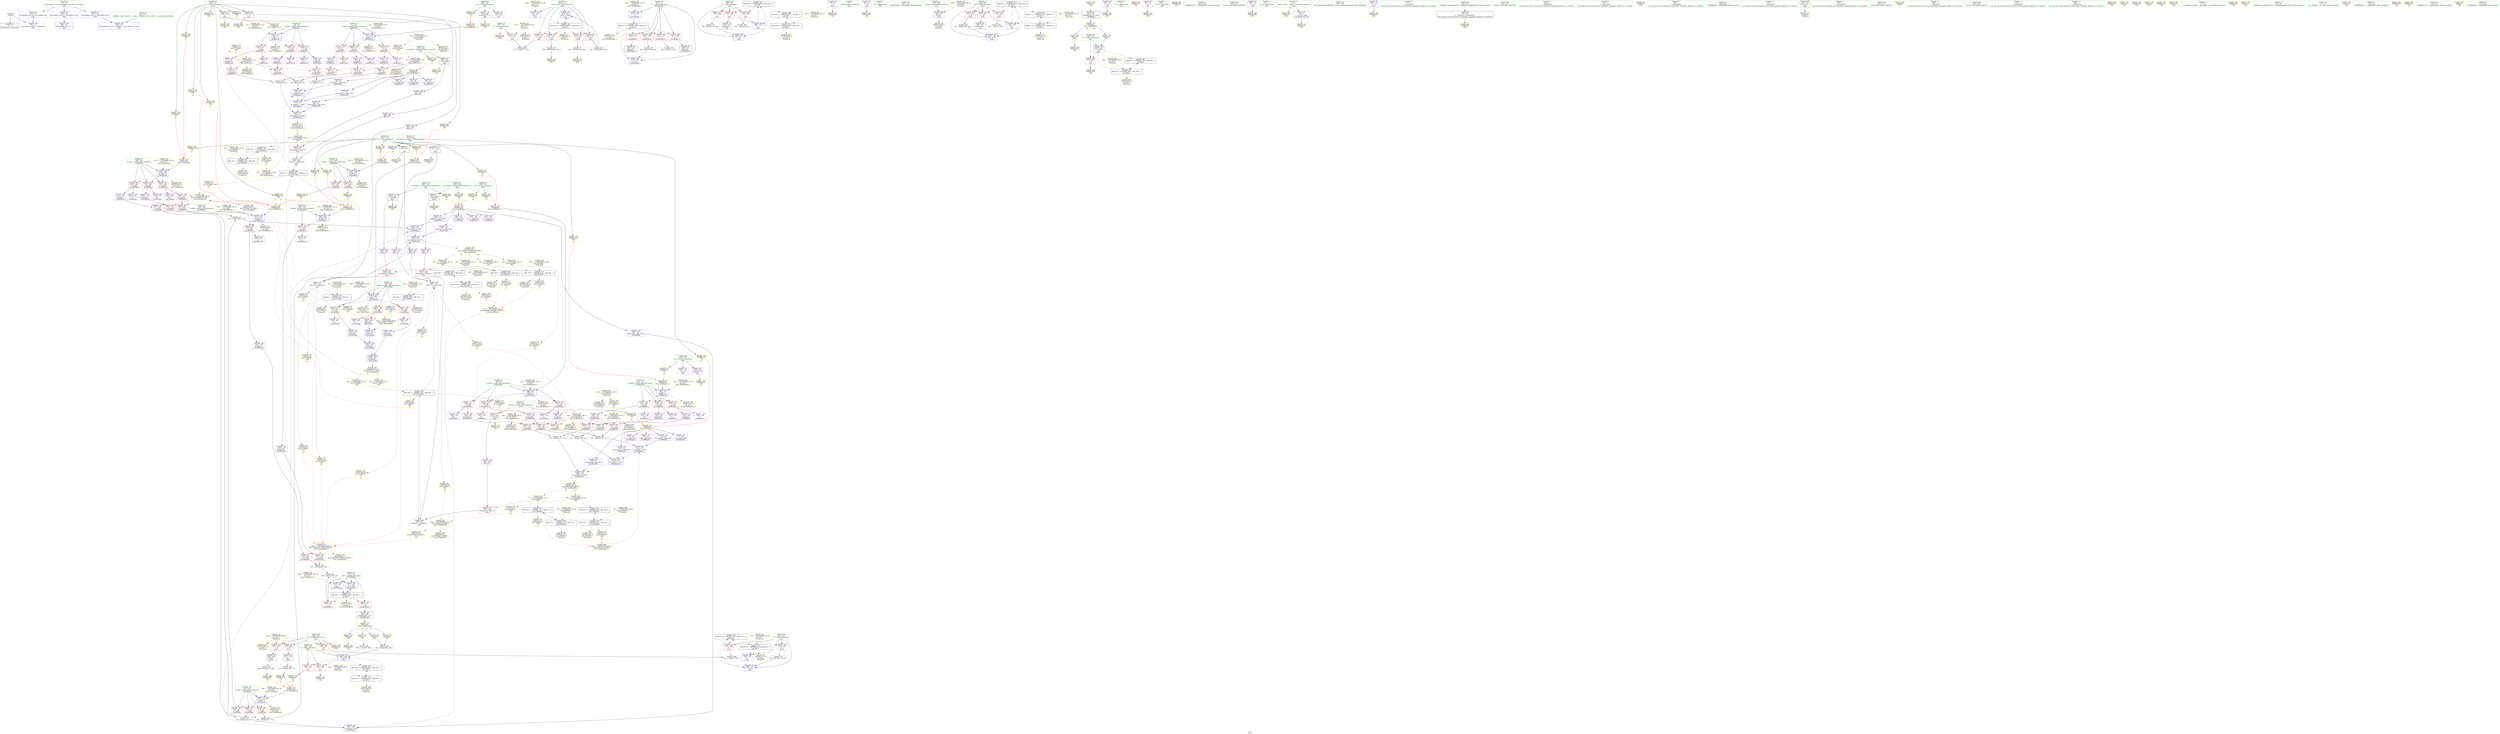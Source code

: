 digraph "SVFG" {
	label="SVFG";

	Node0x557a463024a0 [shape=record,color=grey,label="{NodeID: 0\nNullPtr}"];
	Node0x557a463024a0 -> Node0x557a463175a0[style=solid];
	Node0x557a463024a0 -> Node0x557a46323270[style=solid];
	Node0x557a4634d990 [shape=record,color=yellow,style=double,label="{NodeID: 526\nCSMU(6V_4)\npts\{2770000 \}\nCS[]|{<s0>13}}"];
	Node0x557a4634d990:s0 -> Node0x557a46349360[style=dashed,color=red];
	Node0x557a463475f0 [shape=record,color=yellow,style=double,label="{NodeID: 443\n71V_1 = ENCHI(MR_71V_0)\npts\{2890000 \}\nFun[main]}"];
	Node0x557a463475f0 -> Node0x557a46344250[style=dashed];
	Node0x557a46329440 [shape=record,color=yellow,style=double,label="{NodeID: 360\nFPARM(145)\nFun[_ZmleRK2pt]}"];
	Node0x557a46329440 -> Node0x557a46323b90[style=solid];
	Node0x557a463253f0 [shape=record,color=blue,label="{NodeID: 277\n272\<--421\ntests\<--inc40\nmain\n}"];
	Node0x557a463253f0 -> Node0x557a46341a50[style=dashed];
	Node0x557a463191d0 [shape=record,color=red,label="{NodeID: 194\n166\<--165\n\<--arrayidx4\n_ZmleRK2pt\n}"];
	Node0x557a463191d0 -> Node0x557a4632aa50[style=solid];
	Node0x557a463164b0 [shape=record,color=purple,label="{NodeID: 111\n113\<--95\ns3\<--agg.result\n_ZmiRK2ptS1_\n}"];
	Node0x557a46314840 [shape=record,color=green,label="{NodeID: 28\n147\<--148\nl.addr\<--l.addr_field_insensitive\n_ZmleRK2pt\n}"];
	Node0x557a46314840 -> Node0x557a4631ea40[style=solid];
	Node0x557a46314840 -> Node0x557a4631eb10[style=solid];
	Node0x557a46314840 -> Node0x557a4631ebe0[style=solid];
	Node0x557a46314840 -> Node0x557a46323b90[style=solid];
	Node0x557a463498d0 [shape=record,color=yellow,style=double,label="{NodeID: 471\n41V_1 = ENCHI(MR_41V_0)\npts\{214 \}\nFun[_Z2isRK2ptS1_]}"];
	Node0x557a463498d0 -> Node0x557a46324550[style=dashed];
	Node0x557a4631f510 [shape=record,color=grey,label="{NodeID: 388\n378 = Binary(379, 377, )\n}"];
	Node0x557a4631f510 -> Node0x557a46325c10[style=solid];
	Node0x557a46326ab0 [shape=record,color=yellow,style=double,label="{NodeID: 305\nAPARM(274)\nCS[]|{<s0>6}}"];
	Node0x557a46326ab0:s0 -> Node0x557a46329a10[style=solid,color=red];
	Node0x557a4631a890 [shape=record,color=red,label="{NodeID: 222\n333\<--286\n\<--j\nmain\n}"];
	Node0x557a4631a890 -> Node0x557a463181d0[style=solid];
	Node0x557a4631c340 [shape=record,color=purple,label="{NodeID: 139\n173\<--172\ns8\<--\n_ZmleRK2pt\n}"];
	Node0x557a46316f20 [shape=record,color=green,label="{NodeID: 56\n298\<--299\nt\<--t_field_insensitive\nmain\n}"];
	Node0x557a46316f20 -> Node0x557a4631aca0[style=solid];
	Node0x557a46316f20 -> Node0x557a4631ad70[style=solid];
	Node0x557a46316f20 -> Node0x557a46325250[style=solid];
	Node0x557a4634bd40 [shape=record,color=yellow,style=double,label="{NodeID: 499\nRETMU(14V_2)\npts\{101 \}\nFun[_ZmiRK2ptS1_]}"];
	Node0x557a46341a50 [shape=record,color=black,label="{NodeID: 416\nMR_53V_3 = PHI(MR_53V_4, MR_53V_2, )\npts\{273 \}\n}"];
	Node0x557a46341a50 -> Node0x557a4631a070[style=dashed];
	Node0x557a46341a50 -> Node0x557a4631a140[style=dashed];
	Node0x557a46341a50 -> Node0x557a4631a210[style=dashed];
	Node0x557a46341a50 -> Node0x557a4631a2e0[style=dashed];
	Node0x557a46341a50 -> Node0x557a463253f0[style=dashed];
	Node0x557a46341a50 -> Node0x557a4634a6f0[style=dashed];
	Node0x557a46328130 [shape=record,color=yellow,style=double,label="{NodeID: 333\nAPARM(300)\nCS[]|{<s0>24}}"];
	Node0x557a46328130:s0 -> Node0x557a463292f0[style=solid,color=red];
	Node0x557a46323e00 [shape=record,color=blue,label="{NodeID: 250\n169\<--167\narrayidx7\<--mul5\n_ZmleRK2pt\n}"];
	Node0x557a46323e00 -> Node0x557a46323ed0[style=dashed];
	Node0x557a4631da00 [shape=record,color=red,label="{NodeID: 167\n71\<--51\n\<--B.addr\n_ZplRK2ptS1_\n}"];
	Node0x557a4631da00 -> Node0x557a46315fd0[style=solid];
	Node0x557a4631da00 -> Node0x557a463160a0[style=solid];
	Node0x557a463185e0 [shape=record,color=purple,label="{NodeID: 84\n307\<--8\n\<--.str\nmain\n}"];
	Node0x557a463185e0 -> Node0x557a46326910[style=solid];
	Node0x557a462fce30 [shape=record,color=green,label="{NodeID: 1\n7\<--1\n__dso_handle\<--dummyObj\nGlob }"];
	Node0x557a4634daf0 [shape=record,color=yellow,style=double,label="{NodeID: 527\nCSMU(8V_1)\npts\{2810000 \}\nCS[]|{<s0>13}}"];
	Node0x557a4634daf0:s0 -> Node0x557a46349440[style=dashed,color=red];
	Node0x557a463476d0 [shape=record,color=yellow,style=double,label="{NodeID: 444\n10V_1 = ENCHI(MR_10V_0)\npts\{2930000 \}\nFun[main]}"];
	Node0x557a463476d0 -> Node0x557a46344750[style=dashed];
	Node0x557a46329590 [shape=record,color=yellow,style=double,label="{NodeID: 361\nFPARM(146)\nFun[_ZmleRK2pt]}"];
	Node0x557a46329590 -> Node0x557a46323c60[style=solid];
	Node0x557a463254c0 [shape=record,color=yellow,style=double,label="{NodeID: 278\nAPARM(344)\nCS[]}"];
	Node0x557a463192a0 [shape=record,color=red,label="{NodeID: 195\n175\<--174\n\<--arrayidx9\n_ZmleRK2pt\n}"];
	Node0x557a463192a0 -> Node0x557a4631f210[style=solid];
	Node0x557a46316580 [shape=record,color=purple,label="{NodeID: 112\n114\<--95\narrayidx4\<--agg.result\n_ZmiRK2ptS1_\n}"];
	Node0x557a46316580 -> Node0x557a46323920[style=solid];
	Node0x557a46314910 [shape=record,color=green,label="{NodeID: 29\n149\<--150\nB.addr\<--B.addr_field_insensitive\n_ZmleRK2pt\n}"];
	Node0x557a46314910 -> Node0x557a4631ecb0[style=solid];
	Node0x557a46314910 -> Node0x557a4631ed80[style=solid];
	Node0x557a46314910 -> Node0x557a46319030[style=solid];
	Node0x557a46314910 -> Node0x557a46323c60[style=solid];
	Node0x557a463499b0 [shape=record,color=yellow,style=double,label="{NodeID: 472\n43V_1 = ENCHI(MR_43V_0)\npts\{2750000 2770000 3050000 \}\nFun[_Z2isRK2ptS1_]}"];
	Node0x557a463499b0 -> Node0x557a46319c60[style=dashed];
	Node0x557a463499b0 -> Node0x557a46319d30[style=dashed];
	Node0x557a463499b0 -> Node0x557a4634cc60[style=dashed];
	Node0x557a4631f690 [shape=record,color=grey,label="{NodeID: 389\n243 = Binary(242, 244, )\n}"];
	Node0x557a4631f690 -> Node0x557a463246f0[style=solid];
	Node0x557a46326b80 [shape=record,color=yellow,style=double,label="{NodeID: 306\nAPARM(276)\nCS[]|{<s0>7}}"];
	Node0x557a46326b80:s0 -> Node0x557a46329a10[style=solid,color=red];
	Node0x557a4631a960 [shape=record,color=red,label="{NodeID: 223\n339\<--286\n\<--j\nmain\n}"];
	Node0x557a4631a960 -> Node0x557a4632ad50[style=solid];
	Node0x557a4631c410 [shape=record,color=purple,label="{NodeID: 140\n174\<--172\narrayidx9\<--\n_ZmleRK2pt\n}"];
	Node0x557a4631c410 -> Node0x557a463192a0[style=solid];
	Node0x557a46316ff0 [shape=record,color=green,label="{NodeID: 57\n300\<--301\nM\<--M_field_insensitive\nmain\n}"];
	Node0x557a46316ff0 -> Node0x557a46328130[style=solid];
	Node0x557a46316ff0 -> Node0x557a46328470[style=solid];
	Node0x557a4634be20 [shape=record,color=yellow,style=double,label="{NodeID: 500\nRETMU(16V_1)\npts\{2750000 \}\nFun[_ZmiRK2ptS1_]}"];
	Node0x557a46341f50 [shape=record,color=black,label="{NodeID: 417\nMR_57V_2 = PHI(MR_57V_4, MR_57V_1, )\npts\{285 \}\n}"];
	Node0x557a46341f50 -> Node0x557a46324a30[style=dashed];
	Node0x557a46341f50 -> Node0x557a4634a8b0[style=dashed];
	Node0x557a46328200 [shape=record,color=yellow,style=double,label="{NodeID: 334\nAPARM(407)\nCS[]|{<s0>24}}"];
	Node0x557a46328200:s0 -> Node0x557a46329440[style=solid,color=red];
	Node0x557a46323ed0 [shape=record,color=blue,label="{NodeID: 251\n178\<--176\narrayidx12\<--mul10\n_ZmleRK2pt\n}"];
	Node0x557a46323ed0 -> Node0x557a4634baf0[style=dashed];
	Node0x557a4631dad0 [shape=record,color=red,label="{NodeID: 168\n83\<--51\n\<--B.addr\n_ZplRK2ptS1_\n}"];
	Node0x557a4631dad0 -> Node0x557a46316310[style=solid];
	Node0x557a4631dad0 -> Node0x557a463163e0[style=solid];
	Node0x557a463186b0 [shape=record,color=purple,label="{NodeID: 85\n319\<--8\n\<--.str\nmain\n}"];
	Node0x557a463186b0 -> Node0x557a46326c50[style=solid];
	Node0x557a462fcc20 [shape=record,color=green,label="{NodeID: 2\n8\<--1\n.str\<--dummyObj\nGlob }"];
	Node0x557a4634dbd0 [shape=record,color=yellow,style=double,label="{NodeID: 528\nCSMU(10V_3)\npts\{2930000 \}\nCS[]|{<s0>13}}"];
	Node0x557a4634dbd0:s0 -> Node0x557a46349520[style=dashed,color=red];
	Node0x557a463477b0 [shape=record,color=yellow,style=double,label="{NodeID: 445\n74V_1 = ENCHI(MR_74V_0)\npts\{2950000 \}\nFun[main]}"];
	Node0x557a463477b0 -> Node0x557a46344c50[style=dashed];
	Node0x557a463296e0 [shape=record,color=yellow,style=double,label="{NodeID: 362\nFPARM(95)\nFun[_ZmiRK2ptS1_]}"];
	Node0x557a463296e0 -> Node0x557a463164b0[style=solid];
	Node0x557a463296e0 -> Node0x557a46316580[style=solid];
	Node0x557a463296e0 -> Node0x557a46316650[style=solid];
	Node0x557a463296e0 -> Node0x557a46316720[style=solid];
	Node0x557a463296e0 -> Node0x557a463167f0[style=solid];
	Node0x557a463296e0 -> Node0x557a4631b090[style=solid];
	Node0x557a46325590 [shape=record,color=yellow,style=double,label="{NodeID: 279\nAPARM(345)\nCS[]}"];
	Node0x557a46319370 [shape=record,color=red,label="{NodeID: 196\n188\<--185\n\<--P.addr\n_Z4zeroR2pt\n}"];
	Node0x557a46319370 -> Node0x557a4631c4e0[style=solid];
	Node0x557a46319370 -> Node0x557a4631c5b0[style=solid];
	Node0x557a46316650 [shape=record,color=purple,label="{NodeID: 113\n125\<--95\ns10\<--agg.result\n_ZmiRK2ptS1_\n}"];
	Node0x557a463149e0 [shape=record,color=green,label="{NodeID: 30\n181\<--182\n_Z4zeroR2pt\<--_Z4zeroR2pt_field_insensitive\n}"];
	Node0x557a46349af0 [shape=record,color=yellow,style=double,label="{NodeID: 473\nRETMU(49V_2)\npts\{269 \}\nFun[main]}"];
	Node0x557a4631f810 [shape=record,color=grey,label="{NodeID: 390\n421 = Binary(420, 244, )\n}"];
	Node0x557a4631f810 -> Node0x557a463253f0[style=solid];
	Node0x557a46326c50 [shape=record,color=yellow,style=double,label="{NodeID: 307\nAPARM(319)\nCS[]}"];
	Node0x557a4631aa30 [shape=record,color=red,label="{NodeID: 224\n353\<--290\n\<--j9\nmain\n}"];
	Node0x557a4631aa30 -> Node0x557a4631ff90[style=solid];
	Node0x557a4631c4e0 [shape=record,color=purple,label="{NodeID: 141\n189\<--188\ns\<--\n_Z4zeroR2pt\n}"];
	Node0x557a463170c0 [shape=record,color=green,label="{NodeID: 58\n302\<--303\nd\<--d_field_insensitive\nmain\n}"];
	Node0x557a463170c0 -> Node0x557a4631ae40[style=solid];
	Node0x557a463170c0 -> Node0x557a46325320[style=solid];
	Node0x557a4634bf00 [shape=record,color=yellow,style=double,label="{NodeID: 501\nRETMU(18V_1)\npts\{2790000 \}\nFun[_ZmiRK2ptS1_]}"];
	Node0x557a46342450 [shape=record,color=black,label="{NodeID: 418\nMR_59V_2 = PHI(MR_59V_3, MR_59V_1, )\npts\{287 \}\n}"];
	Node0x557a46342450 -> Node0x557a4633e450[style=dashed];
	Node0x557a46342450 -> Node0x557a4634a990[style=dashed];
	Node0x557a463282d0 [shape=record,color=yellow,style=double,label="{NodeID: 335\nAPARM(276)\nCS[]|{<s0>24}}"];
	Node0x557a463282d0:s0 -> Node0x557a46329590[style=solid,color=red];
	Node0x557a46323fa0 [shape=record,color=blue,label="{NodeID: 252\n185\<--184\nP.addr\<--P\n_Z4zeroR2pt\n}"];
	Node0x557a46323fa0 -> Node0x557a46319370[style=dashed];
	Node0x557a46323fa0 -> Node0x557a46319440[style=dashed];
	Node0x557a46323fa0 -> Node0x557a46319510[style=dashed];
	Node0x557a46323fa0 -> Node0x557a4634c1d0[style=dashed];
	Node0x557a4631dba0 [shape=record,color=red,label="{NodeID: 169\n58\<--57\n\<--arrayidx\n_ZplRK2ptS1_\n}"];
	Node0x557a4631dba0 -> Node0x557a4632aed0[style=solid];
	Node0x557a46318780 [shape=record,color=purple,label="{NodeID: 86\n336\<--10\n\<--.str.1\nmain\n}"];
	Node0x557a46318780 -> Node0x557a46326df0[style=solid];
	Node0x557a462fcb40 [shape=record,color=green,label="{NodeID: 3\n10\<--1\n.str.1\<--dummyObj\nGlob }"];
	Node0x557a4634dcb0 [shape=record,color=yellow,style=double,label="{NodeID: 529\nCSMU(16V_6)\npts\{2750000 \}\nCS[]|{<s0>19}}"];
	Node0x557a4634dcb0:s0 -> Node0x557a463499b0[style=dashed,color=red];
	Node0x557a46347890 [shape=record,color=yellow,style=double,label="{NodeID: 446\n76V_1 = ENCHI(MR_76V_0)\npts\{2970000 \}\nFun[main]}"];
	Node0x557a46347890 -> Node0x557a46345150[style=dashed];
	Node0x557a463297d0 [shape=record,color=yellow,style=double,label="{NodeID: 363\nFPARM(96)\nFun[_ZmiRK2ptS1_]}"];
	Node0x557a463297d0 -> Node0x557a46323780[style=solid];
	Node0x557a46325660 [shape=record,color=yellow,style=double,label="{NodeID: 280\nAPARM(347)\nCS[]}"];
	Node0x557a46319440 [shape=record,color=red,label="{NodeID: 197\n193\<--185\n\<--P.addr\n_Z4zeroR2pt\n}"];
	Node0x557a46319440 -> Node0x557a4631c680[style=solid];
	Node0x557a46319440 -> Node0x557a4631c750[style=solid];
	Node0x557a46316720 [shape=record,color=purple,label="{NodeID: 114\n126\<--95\narrayidx11\<--agg.result\n_ZmiRK2ptS1_\n}"];
	Node0x557a46316720 -> Node0x557a463239f0[style=solid];
	Node0x557a46314ab0 [shape=record,color=green,label="{NodeID: 31\n185\<--186\nP.addr\<--P.addr_field_insensitive\n_Z4zeroR2pt\n}"];
	Node0x557a46314ab0 -> Node0x557a46319370[style=solid];
	Node0x557a46314ab0 -> Node0x557a46319440[style=solid];
	Node0x557a46314ab0 -> Node0x557a46319510[style=solid];
	Node0x557a46314ab0 -> Node0x557a46323fa0[style=solid];
	Node0x557a4634a610 [shape=record,color=yellow,style=double,label="{NodeID: 474\nRETMU(51V_1)\npts\{271 \}\nFun[main]}"];
	Node0x557a4631f990 [shape=record,color=grey,label="{NodeID: 391\n413 = Binary(412, 244, )\n}"];
	Node0x557a4631f990 -> Node0x557a463287b0[style=solid];
	Node0x557a46326d20 [shape=record,color=yellow,style=double,label="{NodeID: 308\nAPARM(282)\nCS[]}"];
	Node0x557a4631ab00 [shape=record,color=red,label="{NodeID: 225\n357\<--290\n\<--j9\nmain\n}"];
	Node0x557a4631ab00 -> Node0x557a463182a0[style=solid];
	Node0x557a4631c5b0 [shape=record,color=purple,label="{NodeID: 142\n190\<--188\narrayidx\<--\n_Z4zeroR2pt\n}"];
	Node0x557a4631c5b0 -> Node0x557a46324070[style=solid];
	Node0x557a46317190 [shape=record,color=green,label="{NodeID: 59\n304\<--305\nref.tmp35\<--ref.tmp35_field_insensitive\nmain\n}"];
	Node0x557a46317190 -> Node0x557a463283a0[style=solid];
	Node0x557a46317190 -> Node0x557a46328610[style=solid];
	Node0x557a4634bfe0 [shape=record,color=yellow,style=double,label="{NodeID: 502\nRETMU(20V_1)\npts\{3010000 \}\nFun[_ZmiRK2ptS1_]}"];
	Node0x557a46342950 [shape=record,color=black,label="{NodeID: 419\nMR_61V_2 = PHI(MR_61V_3, MR_61V_1, )\npts\{291 \}\n}"];
	Node0x557a46342950 -> Node0x557a4633e950[style=dashed];
	Node0x557a46342950 -> Node0x557a4634aa70[style=dashed];
	Node0x557a463283a0 [shape=record,color=yellow,style=double,label="{NodeID: 336\nAPARM(304)\nCS[]|{<s0>25}}"];
	Node0x557a463283a0:s0 -> Node0x557a463296e0[style=solid,color=red];
	Node0x557a46324070 [shape=record,color=blue,label="{NodeID: 253\n190\<--192\narrayidx\<--\n_Z4zeroR2pt\n}"];
	Node0x557a46324070 -> Node0x557a46324140[style=dashed];
	Node0x557a4631dc70 [shape=record,color=red,label="{NodeID: 170\n62\<--61\n\<--arrayidx2\n_ZplRK2ptS1_\n}"];
	Node0x557a4631dc70 -> Node0x557a4632aed0[style=solid];
	Node0x557a46318850 [shape=record,color=purple,label="{NodeID: 87\n360\<--10\n\<--.str.1\nmain\n}"];
	Node0x557a46318850 -> Node0x557a46327200[style=solid];
	Node0x557a462fc8c0 [shape=record,color=green,label="{NodeID: 4\n12\<--1\n.str.2\<--dummyObj\nGlob }"];
	Node0x557a4634de10 [shape=record,color=yellow,style=double,label="{NodeID: 530\nCSMU(6V_6)\npts\{2770000 \}\nCS[]|{<s0>19}}"];
	Node0x557a4634de10:s0 -> Node0x557a463499b0[style=dashed,color=red];
	Node0x557a46347970 [shape=record,color=yellow,style=double,label="{NodeID: 447\n20V_1 = ENCHI(MR_20V_0)\npts\{3010000 \}\nFun[main]}"];
	Node0x557a46347970 -> Node0x557a46345650[style=dashed];
	Node0x557a463298f0 [shape=record,color=yellow,style=double,label="{NodeID: 364\nFPARM(97)\nFun[_ZmiRK2ptS1_]}"];
	Node0x557a463298f0 -> Node0x557a46323850[style=solid];
	Node0x557a46325730 [shape=record,color=yellow,style=double,label="{NodeID: 281\nAPARM(348)\nCS[]}"];
	Node0x557a46319510 [shape=record,color=red,label="{NodeID: 198\n197\<--185\n\<--P.addr\n_Z4zeroR2pt\n}"];
	Node0x557a46319510 -> Node0x557a4631c820[style=solid];
	Node0x557a46319510 -> Node0x557a4631c8f0[style=solid];
	Node0x557a463167f0 [shape=record,color=purple,label="{NodeID: 115\n137\<--95\ns17\<--agg.result\n_ZmiRK2ptS1_\n}"];
	Node0x557a46314b80 [shape=record,color=green,label="{NodeID: 32\n202\<--203\n_Z2isRK2ptS1_\<--_Z2isRK2ptS1__field_insensitive\n}"];
	Node0x557a4634a6f0 [shape=record,color=yellow,style=double,label="{NodeID: 475\nRETMU(53V_3)\npts\{273 \}\nFun[main]}"];
	Node0x557a4631fb10 [shape=record,color=grey,label="{NodeID: 392\n239 = Binary(238, 237, )\n}"];
	Node0x557a4631fb10 -> Node0x557a46324620[style=solid];
	Node0x557a46326df0 [shape=record,color=yellow,style=double,label="{NodeID: 309\nAPARM(336)\nCS[]}"];
	Node0x557a4631abd0 [shape=record,color=red,label="{NodeID: 226\n363\<--290\n\<--j9\nmain\n}"];
	Node0x557a4631abd0 -> Node0x557a4631fe10[style=solid];
	Node0x557a4631c680 [shape=record,color=purple,label="{NodeID: 143\n194\<--193\ns1\<--\n_Z4zeroR2pt\n}"];
	Node0x557a46317260 [shape=record,color=green,label="{NodeID: 60\n309\<--310\nscanf\<--scanf_field_insensitive\n}"];
	Node0x557a4634c0c0 [shape=record,color=yellow,style=double,label="{NodeID: 503\nRETMU(22V_4)\npts\{2890000 3050000 \}\nFun[_ZmiRK2ptS1_]|{<s0>10|<s1>25}}"];
	Node0x557a4634c0c0:s0 -> Node0x557a4634f030[style=dashed,color=blue];
	Node0x557a4634c0c0:s1 -> Node0x557a4634f450[style=dashed,color=blue];
	Node0x557a46342e50 [shape=record,color=black,label="{NodeID: 420\nMR_63V_2 = PHI(MR_63V_3, MR_63V_1, )\npts\{299 \}\n}"];
	Node0x557a46342e50 -> Node0x557a46325250[style=dashed];
	Node0x557a46342e50 -> Node0x557a4633cb50[style=dashed];
	Node0x557a46342e50 -> Node0x557a4634ab50[style=dashed];
	Node0x557a46328470 [shape=record,color=yellow,style=double,label="{NodeID: 337\nAPARM(300)\nCS[]|{<s0>25}}"];
	Node0x557a46328470:s0 -> Node0x557a463297d0[style=solid,color=red];
	Node0x557a46324140 [shape=record,color=blue,label="{NodeID: 254\n195\<--192\narrayidx2\<--\n_Z4zeroR2pt\n}"];
	Node0x557a46324140 -> Node0x557a46324210[style=dashed];
	Node0x557a4631dd40 [shape=record,color=red,label="{NodeID: 171\n70\<--69\n\<--arrayidx6\n_ZplRK2ptS1_\n}"];
	Node0x557a4631dd40 -> Node0x557a4632b050[style=solid];
	Node0x557a46318920 [shape=record,color=purple,label="{NodeID: 88\n398\<--12\n\<--.str.2\nmain\n}"];
	Node0x557a46318920 -> Node0x557a46327bc0[style=solid];
	Node0x557a462fc950 [shape=record,color=green,label="{NodeID: 5\n14\<--1\n.str.3\<--dummyObj\nGlob }"];
	Node0x557a4634def0 [shape=record,color=yellow,style=double,label="{NodeID: 531\nCSMU(16V_6)\npts\{2750000 \}\nCS[]|{<s0>20}}"];
	Node0x557a4634def0:s0 -> Node0x557a46347c40[style=dashed,color=red];
	Node0x557a46347a50 [shape=record,color=yellow,style=double,label="{NodeID: 448\n79V_1 = ENCHI(MR_79V_0)\npts\{3050000 \}\nFun[main]}"];
	Node0x557a46347a50 -> Node0x557a46345b50[style=dashed];
	Node0x557a46329a10 [shape=record,color=yellow,style=double,label="{NodeID: 365\nFPARM(184)\nFun[_Z4zeroR2pt]}"];
	Node0x557a46329a10 -> Node0x557a46323fa0[style=solid];
	Node0x557a46325800 [shape=record,color=yellow,style=double,label="{NodeID: 282\nAPARM(4)\nCS[]}"];
	Node0x557a463195e0 [shape=record,color=red,label="{NodeID: 199\n225\<--207\n\<--A.addr\n_Z2isRK2ptS1_\n}"];
	Node0x557a463195e0 -> Node0x557a4631c9c0[style=solid];
	Node0x557a463195e0 -> Node0x557a4631ca90[style=solid];
	Node0x557a4631b090 [shape=record,color=purple,label="{NodeID: 116\n138\<--95\narrayidx18\<--agg.result\n_ZmiRK2ptS1_\n}"];
	Node0x557a4631b090 -> Node0x557a46323ac0[style=solid];
	Node0x557a46314c50 [shape=record,color=green,label="{NodeID: 33\n207\<--208\nA.addr\<--A.addr_field_insensitive\n_Z2isRK2ptS1_\n}"];
	Node0x557a46314c50 -> Node0x557a463195e0[style=solid];
	Node0x557a46314c50 -> Node0x557a463242e0[style=solid];
	Node0x557a4634a7d0 [shape=record,color=yellow,style=double,label="{NodeID: 476\nRETMU(55V_1)\npts\{283 \}\nFun[main]}"];
	Node0x557a4631fc90 [shape=record,color=grey,label="{NodeID: 393\n237 = Binary(230, 236, )\n}"];
	Node0x557a4631fc90 -> Node0x557a4631fb10[style=solid];
	Node0x557a46326ec0 [shape=record,color=yellow,style=double,label="{NodeID: 310\nAPARM(335)\nCS[]}"];
	Node0x557a4631aca0 [shape=record,color=red,label="{NodeID: 227\n407\<--298\n\<--t\nmain\n}"];
	Node0x557a4631aca0 -> Node0x557a46328200[style=solid];
	Node0x557a4631c750 [shape=record,color=purple,label="{NodeID: 144\n195\<--193\narrayidx2\<--\n_Z4zeroR2pt\n}"];
	Node0x557a4631c750 -> Node0x557a46324140[style=solid];
	Node0x557a46317330 [shape=record,color=green,label="{NodeID: 61\n349\<--350\nllvm.memcpy.p0i8.p0i8.i64\<--llvm.memcpy.p0i8.p0i8.i64_field_insensitive\n}"];
	Node0x557a4634c1d0 [shape=record,color=yellow,style=double,label="{NodeID: 504\nRETMU(32V_2)\npts\{186 \}\nFun[_Z4zeroR2pt]}"];
	Node0x557a46343350 [shape=record,color=black,label="{NodeID: 421\nMR_65V_2 = PHI(MR_65V_3, MR_65V_1, )\npts\{303 \}\n}"];
	Node0x557a46343350 -> Node0x557a46325320[style=dashed];
	Node0x557a46343350 -> Node0x557a4633d050[style=dashed];
	Node0x557a46343350 -> Node0x557a4634ac30[style=dashed];
	Node0x557a46328540 [shape=record,color=yellow,style=double,label="{NodeID: 338\nAPARM(274)\nCS[]|{<s0>25}}"];
	Node0x557a46328540:s0 -> Node0x557a463298f0[style=solid,color=red];
	Node0x557a46324210 [shape=record,color=blue,label="{NodeID: 255\n199\<--192\narrayidx4\<--\n_Z4zeroR2pt\n}"];
	Node0x557a46324210 -> Node0x557a4634c2e0[style=dashed];
	Node0x557a4631de10 [shape=record,color=red,label="{NodeID: 172\n74\<--73\n\<--arrayidx8\n_ZplRK2ptS1_\n}"];
	Node0x557a4631de10 -> Node0x557a4632b050[style=solid];
	Node0x557a463189f0 [shape=record,color=purple,label="{NodeID: 89\n416\<--14\n\<--.str.3\nmain\n}"];
	Node0x557a463189f0 -> Node0x557a463286e0[style=solid];
	Node0x557a462fc9e0 [shape=record,color=green,label="{NodeID: 6\n17\<--1\n\<--dummyObj\nCan only get source location for instruction, argument, global var or function.}"];
	Node0x557a4634e050 [shape=record,color=yellow,style=double,label="{NodeID: 532\nCSMU(16V_6)\npts\{2750000 \}\nCS[]|{<s0>22}}"];
	Node0x557a4634e050:s0 -> Node0x557a463499b0[style=dashed,color=red];
	Node0x557a46347b30 [shape=record,color=yellow,style=double,label="{NodeID: 449\n45V_1 = ENCHI(MR_45V_0)\npts\{254 \}\nFun[_Z3lgtRK2pt]}"];
	Node0x557a46347b30 -> Node0x557a463247c0[style=dashed];
	Node0x557a46329b30 [shape=record,color=yellow,style=double,label="{NodeID: 366\nFPARM(46)\nFun[_ZplRK2ptS1_]}"];
	Node0x557a46329b30 -> Node0x557a46318dc0[style=solid];
	Node0x557a46329b30 -> Node0x557a46318e90[style=solid];
	Node0x557a46329b30 -> Node0x557a46318f60[style=solid];
	Node0x557a46329b30 -> Node0x557a46315880[style=solid];
	Node0x557a46329b30 -> Node0x557a46315950[style=solid];
	Node0x557a46329b30 -> Node0x557a46315a20[style=solid];
	Node0x557a463258d0 [shape=record,color=yellow,style=double,label="{NodeID: 283\nAPARM(29)\nCS[]}"];
	Node0x557a463196b0 [shape=record,color=red,label="{NodeID: 200\n231\<--209\n\<--B.addr\n_Z2isRK2ptS1_\n}"];
	Node0x557a463196b0 -> Node0x557a4631cb60[style=solid];
	Node0x557a463196b0 -> Node0x557a4631cc30[style=solid];
	Node0x557a4631b160 [shape=record,color=purple,label="{NodeID: 117\n105\<--104\ns\<--\n_ZmiRK2ptS1_\n}"];
	Node0x557a46314d20 [shape=record,color=green,label="{NodeID: 34\n209\<--210\nB.addr\<--B.addr_field_insensitive\n_Z2isRK2ptS1_\n}"];
	Node0x557a46314d20 -> Node0x557a463196b0[style=solid];
	Node0x557a46314d20 -> Node0x557a463243b0[style=solid];
	Node0x557a4634a8b0 [shape=record,color=yellow,style=double,label="{NodeID: 477\nRETMU(57V_2)\npts\{285 \}\nFun[main]}"];
	Node0x557a4631fe10 [shape=record,color=grey,label="{NodeID: 394\n364 = Binary(363, 244, )\n}"];
	Node0x557a4631fe10 -> Node0x557a46324e40[style=solid];
	Node0x557a46326f90 [shape=record,color=yellow,style=double,label="{NodeID: 311\nAPARM(288)\nCS[]|{<s0>10}}"];
	Node0x557a46326f90:s0 -> Node0x557a463296e0[style=solid,color=red];
	Node0x557a4631ad70 [shape=record,color=red,label="{NodeID: 228\n415\<--298\n\<--t\nmain\n}"];
	Node0x557a4631ad70 -> Node0x557a46328950[style=solid];
	Node0x557a4631c820 [shape=record,color=purple,label="{NodeID: 145\n198\<--197\ns3\<--\n_Z4zeroR2pt\n}"];
	Node0x557a46317400 [shape=record,color=green,label="{NodeID: 62\n400\<--401\nprintf\<--printf_field_insensitive\n}"];
	Node0x557a4634c2e0 [shape=record,color=yellow,style=double,label="{NodeID: 505\nRETMU(28V_4)\npts\{2750000 2770000 \}\nFun[_Z4zeroR2pt]|{<s0>6|<s1>7}}"];
	Node0x557a4634c2e0:s0 -> Node0x557a4634ed70[style=dashed,color=blue];
	Node0x557a4634c2e0:s1 -> Node0x557a4634eed0[style=dashed,color=blue];
	Node0x557a46343850 [shape=record,color=black,label="{NodeID: 422\nMR_16V_2 = PHI(MR_16V_6, MR_16V_1, )\npts\{2750000 \}\n}"];
	Node0x557a46343850 -> Node0x557a4634ad10[style=dashed];
	Node0x557a46343850 -> Node0x557a4634d3b0[style=dashed];
	Node0x557a46328610 [shape=record,color=yellow,style=double,label="{NodeID: 339\nAPARM(304)\nCS[]|{<s0>26}}"];
	Node0x557a46328610:s0 -> Node0x557a461507b0[style=solid,color=red];
	Node0x557a463242e0 [shape=record,color=blue,label="{NodeID: 256\n207\<--205\nA.addr\<--A\n_Z2isRK2ptS1_\n}"];
	Node0x557a463242e0 -> Node0x557a463195e0[style=dashed];
	Node0x557a463242e0 -> Node0x557a4634c880[style=dashed];
	Node0x557a4631dee0 [shape=record,color=red,label="{NodeID: 173\n82\<--81\n\<--arrayidx13\n_ZplRK2ptS1_\n}"];
	Node0x557a4631dee0 -> Node0x557a4632b350[style=solid];
	Node0x557a46318ac0 [shape=record,color=purple,label="{NodeID: 90\n440\<--16\nllvm.global_ctors_0\<--llvm.global_ctors\nGlob }"];
	Node0x557a46318ac0 -> Node0x557a463230a0[style=solid];
	Node0x557a462fcf20 [shape=record,color=green,label="{NodeID: 7\n192\<--1\n\<--dummyObj\nCan only get source location for instruction, argument, global var or function.}"];
	Node0x557a4634e1b0 [shape=record,color=yellow,style=double,label="{NodeID: 533\nCSMU(6V_6)\npts\{2770000 \}\nCS[]|{<s0>22}}"];
	Node0x557a4634e1b0:s0 -> Node0x557a463499b0[style=dashed,color=red];
	Node0x557a46347c40 [shape=record,color=yellow,style=double,label="{NodeID: 450\n47V_1 = ENCHI(MR_47V_0)\npts\{2750000 3050000 \}\nFun[_Z3lgtRK2pt]}"];
	Node0x557a46347c40 -> Node0x557a4634b6e0[style=dashed];
	Node0x557a46347c40 -> Node0x557a4634d220[style=dashed];
	Node0x557a46329bf0 [shape=record,color=yellow,style=double,label="{NodeID: 367\nFPARM(47)\nFun[_ZplRK2ptS1_]}"];
	Node0x557a46329bf0 -> Node0x557a46323370[style=solid];
	Node0x557a463259a0 [shape=record,color=yellow,style=double,label="{NodeID: 284\nAPARM(27)\nCS[]}"];
	Node0x557a46319780 [shape=record,color=red,label="{NodeID: 201\n238\<--211\n\<--tot\n_Z2isRK2ptS1_\n}"];
	Node0x557a46319780 -> Node0x557a4631fb10[style=solid];
	Node0x557a4631b230 [shape=record,color=purple,label="{NodeID: 118\n106\<--104\narrayidx\<--\n_ZmiRK2ptS1_\n}"];
	Node0x557a4631b230 -> Node0x557a4631e560[style=solid];
	Node0x557a46314df0 [shape=record,color=green,label="{NodeID: 35\n211\<--212\ntot\<--tot_field_insensitive\n_Z2isRK2ptS1_\n}"];
	Node0x557a46314df0 -> Node0x557a46319780[style=solid];
	Node0x557a46314df0 -> Node0x557a46319850[style=solid];
	Node0x557a46314df0 -> Node0x557a46324480[style=solid];
	Node0x557a46314df0 -> Node0x557a46324620[style=solid];
	Node0x557a4634a990 [shape=record,color=yellow,style=double,label="{NodeID: 478\nRETMU(59V_2)\npts\{287 \}\nFun[main]}"];
	Node0x557a4631ff90 [shape=record,color=grey,label="{NodeID: 395\n354 = cmp(353, 223, )\n}"];
	Node0x557a46327060 [shape=record,color=yellow,style=double,label="{NodeID: 312\nAPARM(274)\nCS[]|{<s0>10}}"];
	Node0x557a46327060:s0 -> Node0x557a463297d0[style=solid,color=red];
	Node0x557a4631ae40 [shape=record,color=red,label="{NodeID: 229\n414\<--302\n\<--d\nmain\n}"];
	Node0x557a4631ae40 -> Node0x557a46328880[style=solid];
	Node0x557a4631c8f0 [shape=record,color=purple,label="{NodeID: 146\n199\<--197\narrayidx4\<--\n_Z4zeroR2pt\n}"];
	Node0x557a4631c8f0 -> Node0x557a46324210[style=solid];
	Node0x557a463174d0 [shape=record,color=green,label="{NodeID: 63\n18\<--436\n_GLOBAL__sub_I_Onufry_1_1.cpp\<--_GLOBAL__sub_I_Onufry_1_1.cpp_field_insensitive\n}"];
	Node0x557a463174d0 -> Node0x557a46323170[style=solid];
	Node0x557a4634c3f0 [shape=record,color=yellow,style=double,label="{NodeID: 506\nRETMU(2V_2)\npts\{50 \}\nFun[_ZplRK2ptS1_]}"];
	Node0x557a46343d50 [shape=record,color=black,label="{NodeID: 423\nMR_6V_2 = PHI(MR_6V_6, MR_6V_1, )\npts\{2770000 \}\n}"];
	Node0x557a46343d50 -> Node0x557a4634adf0[style=dashed];
	Node0x557a46343d50 -> Node0x557a4634d510[style=dashed];
	Node0x557a463286e0 [shape=record,color=yellow,style=double,label="{NodeID: 340\nAPARM(416)\nCS[]}"];
	Node0x557a463243b0 [shape=record,color=blue,label="{NodeID: 257\n209\<--206\nB.addr\<--B\n_Z2isRK2ptS1_\n}"];
	Node0x557a463243b0 -> Node0x557a463196b0[style=dashed];
	Node0x557a463243b0 -> Node0x557a4634c990[style=dashed];
	Node0x557a4631dfb0 [shape=record,color=red,label="{NodeID: 174\n86\<--85\n\<--arrayidx15\n_ZplRK2ptS1_\n}"];
	Node0x557a4631dfb0 -> Node0x557a4632b350[style=solid];
	Node0x557a46318bc0 [shape=record,color=purple,label="{NodeID: 91\n441\<--16\nllvm.global_ctors_1\<--llvm.global_ctors\nGlob }"];
	Node0x557a46318bc0 -> Node0x557a46323170[style=solid];
	Node0x557a462fcfb0 [shape=record,color=green,label="{NodeID: 8\n219\<--1\n\<--dummyObj\nCan only get source location for instruction, argument, global var or function.}"];
	Node0x557a4634e290 [shape=record,color=yellow,style=double,label="{NodeID: 534\nCSMU(6V_6)\npts\{2770000 \}\nCS[]|{<s0>23}}"];
	Node0x557a4634e290:s0 -> Node0x557a463499b0[style=dashed,color=red];
	Node0x557a46347d50 [shape=record,color=yellow,style=double,label="{NodeID: 451\n24V_1 = ENCHI(MR_24V_0)\npts\{148 \}\nFun[_ZmleRK2pt]}"];
	Node0x557a46347d50 -> Node0x557a46323b90[style=dashed];
	Node0x557a46329ce0 [shape=record,color=yellow,style=double,label="{NodeID: 368\nFPARM(48)\nFun[_ZplRK2ptS1_]}"];
	Node0x557a46329ce0 -> Node0x557a46323440[style=solid];
	Node0x557a46325a70 [shape=record,color=yellow,style=double,label="{NodeID: 285\nAPARM(7)\nCS[]}"];
	Node0x557a46319850 [shape=record,color=red,label="{NodeID: 202\n247\<--211\n\<--tot\n_Z2isRK2ptS1_\n}"];
	Node0x557a46319850 -> Node0x557a463179b0[style=solid];
	Node0x557a4631b300 [shape=record,color=purple,label="{NodeID: 119\n109\<--108\ns1\<--\n_ZmiRK2ptS1_\n}"];
	Node0x557a46314ec0 [shape=record,color=green,label="{NodeID: 36\n213\<--214\ni\<--i_field_insensitive\n_Z2isRK2ptS1_\n}"];
	Node0x557a46314ec0 -> Node0x557a46319920[style=solid];
	Node0x557a46314ec0 -> Node0x557a463199f0[style=solid];
	Node0x557a46314ec0 -> Node0x557a46319ac0[style=solid];
	Node0x557a46314ec0 -> Node0x557a46319b90[style=solid];
	Node0x557a46314ec0 -> Node0x557a46324550[style=solid];
	Node0x557a46314ec0 -> Node0x557a463246f0[style=solid];
	Node0x557a4634aa70 [shape=record,color=yellow,style=double,label="{NodeID: 479\nRETMU(61V_2)\npts\{291 \}\nFun[main]}"];
	Node0x557a46320110 [shape=record,color=grey,label="{NodeID: 396\n325 = cmp(323, 324, )\n}"];
	Node0x557a46327130 [shape=record,color=yellow,style=double,label="{NodeID: 313\nAPARM(278)\nCS[]|{<s0>10}}"];
	Node0x557a46327130:s0 -> Node0x557a463298f0[style=solid,color=red];
	Node0x557a4631af10 [shape=record,color=red,label="{NodeID: 230\n445\<--444\ndummyVal\<--offset_0\nmain\n}"];
	Node0x557a4631af10 -> Node0x557a46324ca0[style=solid];
	Node0x557a4631c9c0 [shape=record,color=purple,label="{NodeID: 147\n226\<--225\ns\<--\n_Z2isRK2ptS1_\n}"];
	Node0x557a463175a0 [shape=record,color=black,label="{NodeID: 64\n2\<--3\ndummyVal\<--dummyVal\n}"];
	Node0x557a4634c500 [shape=record,color=yellow,style=double,label="{NodeID: 507\nRETMU(4V_2)\npts\{52 \}\nFun[_ZplRK2ptS1_]}"];
	Node0x557a46344250 [shape=record,color=black,label="{NodeID: 424\nMR_71V_2 = PHI(MR_71V_3, MR_71V_1, )\npts\{2890000 \}\n}"];
	Node0x557a46344250 -> Node0x557a4633fc50[style=dashed];
	Node0x557a46344250 -> Node0x557a4634b090[style=dashed];
	Node0x557a463287b0 [shape=record,color=yellow,style=double,label="{NodeID: 341\nAPARM(413)\nCS[]}"];
	Node0x557a46324480 [shape=record,color=blue,label="{NodeID: 258\n211\<--192\ntot\<--\n_Z2isRK2ptS1_\n}"];
	Node0x557a46324480 -> Node0x557a46341050[style=dashed];
	Node0x557a4631e080 [shape=record,color=red,label="{NodeID: 175\n104\<--98\n\<--A.addr\n_ZmiRK2ptS1_\n}"];
	Node0x557a4631e080 -> Node0x557a4631b160[style=solid];
	Node0x557a4631e080 -> Node0x557a4631b230[style=solid];
	Node0x557a46318cc0 [shape=record,color=purple,label="{NodeID: 92\n442\<--16\nllvm.global_ctors_2\<--llvm.global_ctors\nGlob }"];
	Node0x557a46318cc0 -> Node0x557a46323270[style=solid];
	Node0x557a462fd040 [shape=record,color=green,label="{NodeID: 9\n223\<--1\n\<--dummyObj\nCan only get source location for instruction, argument, global var or function.}"];
	Node0x557a4634e3f0 [shape=record,color=yellow,style=double,label="{NodeID: 535\nCSMU(6V_6)\npts\{2770000 \}\nCS[]|{<s0>24}}"];
	Node0x557a4634e3f0:s0 -> Node0x557a46347f40[style=dashed,color=red];
	Node0x557a46347e60 [shape=record,color=yellow,style=double,label="{NodeID: 452\n26V_1 = ENCHI(MR_26V_0)\npts\{150 \}\nFun[_ZmleRK2pt]}"];
	Node0x557a46347e60 -> Node0x557a46323c60[style=dashed];
	Node0x557a46329e60 [shape=record,color=yellow,style=double,label="{NodeID: 369\nFPARM(205)\nFun[_Z2isRK2ptS1_]}"];
	Node0x557a46329e60 -> Node0x557a463242e0[style=solid];
	Node0x557a46325b40 [shape=record,color=yellow,style=double,label="{NodeID: 286\nAPARM(294)\nCS[]|{<s0>15}}"];
	Node0x557a46325b40:s0 -> Node0x557a463292f0[style=solid,color=red];
	Node0x557a46319920 [shape=record,color=red,label="{NodeID: 203\n221\<--213\n\<--i\n_Z2isRK2ptS1_\n}"];
	Node0x557a46319920 -> Node0x557a46320590[style=solid];
	Node0x557a4631b3d0 [shape=record,color=purple,label="{NodeID: 120\n110\<--108\narrayidx2\<--\n_ZmiRK2ptS1_\n}"];
	Node0x557a4631b3d0 -> Node0x557a4631e630[style=solid];
	Node0x557a46314f90 [shape=record,color=green,label="{NodeID: 37\n249\<--250\n_Z3lgtRK2pt\<--_Z3lgtRK2pt_field_insensitive\n}"];
	Node0x557a4634ab50 [shape=record,color=yellow,style=double,label="{NodeID: 480\nRETMU(63V_2)\npts\{299 \}\nFun[main]}"];
	Node0x557a46320290 [shape=record,color=grey,label="{NodeID: 397\n330 = cmp(329, 223, )\n}"];
	Node0x557a46327200 [shape=record,color=yellow,style=double,label="{NodeID: 314\nAPARM(360)\nCS[]}"];
	Node0x557a46322e70 [shape=record,color=red,label="{NodeID: 231\n448\<--447\ndummyVal\<--offset_0\nmain\n}"];
	Node0x557a46322e70 -> Node0x557a46324f10[style=solid];
	Node0x557a4631ca90 [shape=record,color=purple,label="{NodeID: 148\n229\<--225\narrayidx\<--\n_Z2isRK2ptS1_\n}"];
	Node0x557a4631ca90 -> Node0x557a46319c60[style=solid];
	Node0x557a46317670 [shape=record,color=black,label="{NodeID: 65\n29\<--30\n\<--_ZNSt8ios_base4InitD1Ev\nCan only get source location for instruction, argument, global var or function.}"];
	Node0x557a46317670 -> Node0x557a463258d0[style=solid];
	Node0x557a4634c5e0 [shape=record,color=yellow,style=double,label="{NodeID: 508\nRETMU(6V_1)\npts\{2770000 \}\nFun[_ZplRK2ptS1_]}"];
	Node0x557a46344750 [shape=record,color=black,label="{NodeID: 425\nMR_10V_2 = PHI(MR_10V_3, MR_10V_1, )\npts\{2930000 \}\n}"];
	Node0x557a46344750 -> Node0x557a46340150[style=dashed];
	Node0x557a46344750 -> Node0x557a4634b170[style=dashed];
	Node0x557a46328880 [shape=record,color=yellow,style=double,label="{NodeID: 342\nAPARM(414)\nCS[]}"];
	Node0x557a46324550 [shape=record,color=blue,label="{NodeID: 259\n213\<--219\ni\<--\n_Z2isRK2ptS1_\n}"];
	Node0x557a46324550 -> Node0x557a46341550[style=dashed];
	Node0x557a4631e150 [shape=record,color=red,label="{NodeID: 176\n116\<--98\n\<--A.addr\n_ZmiRK2ptS1_\n}"];
	Node0x557a4631e150 -> Node0x557a4631b4a0[style=solid];
	Node0x557a4631e150 -> Node0x557a4631b570[style=solid];
	Node0x557a46318dc0 [shape=record,color=purple,label="{NodeID: 93\n64\<--46\ns3\<--agg.result\n_ZplRK2ptS1_\n}"];
	Node0x557a462fd0d0 [shape=record,color=green,label="{NodeID: 10\n244\<--1\n\<--dummyObj\nCan only get source location for instruction, argument, global var or function.}"];
	Node0x557a4634e550 [shape=record,color=yellow,style=double,label="{NodeID: 536\nCSMU(20V_2)\npts\{3010000 \}\nCS[]|{<s0>24}}"];
	Node0x557a4634e550:s0 -> Node0x557a46348050[style=dashed,color=red];
	Node0x557a46347f40 [shape=record,color=yellow,style=double,label="{NodeID: 453\n28V_1 = ENCHI(MR_28V_0)\npts\{2750000 2770000 \}\nFun[_ZmleRK2pt]}"];
	Node0x557a46347f40 -> Node0x557a46319100[style=dashed];
	Node0x557a46347f40 -> Node0x557a463191d0[style=dashed];
	Node0x557a46347f40 -> Node0x557a463192a0[style=dashed];
	Node0x557a46347f40 -> Node0x557a4634b9e0[style=dashed];
	Node0x557a46329fe0 [shape=record,color=yellow,style=double,label="{NodeID: 370\nFPARM(206)\nFun[_Z2isRK2ptS1_]}"];
	Node0x557a46329fe0 -> Node0x557a463243b0[style=solid];
	Node0x557a46325c10 [shape=record,color=yellow,style=double,label="{NodeID: 287\nAPARM(378)\nCS[]|{<s0>15}}"];
	Node0x557a46325c10:s0 -> Node0x557a46329440[style=solid,color=red];
	Node0x557a463199f0 [shape=record,color=red,label="{NodeID: 204\n227\<--213\n\<--i\n_Z2isRK2ptS1_\n}"];
	Node0x557a463199f0 -> Node0x557a46317810[style=solid];
	Node0x557a4631b4a0 [shape=record,color=purple,label="{NodeID: 121\n117\<--116\ns5\<--\n_ZmiRK2ptS1_\n}"];
	Node0x557a46315060 [shape=record,color=green,label="{NodeID: 38\n253\<--254\nA.addr\<--A.addr_field_insensitive\n_Z3lgtRK2pt\n}"];
	Node0x557a46315060 -> Node0x557a46319e00[style=solid];
	Node0x557a46315060 -> Node0x557a46319ed0[style=solid];
	Node0x557a46315060 -> Node0x557a463247c0[style=solid];
	Node0x557a4634ac30 [shape=record,color=yellow,style=double,label="{NodeID: 481\nRETMU(65V_2)\npts\{303 \}\nFun[main]}"];
	Node0x557a46320410 [shape=record,color=grey,label="{NodeID: 398\n392 = cmp(391, 393, )\n}"];
	Node0x557a463272d0 [shape=record,color=yellow,style=double,label="{NodeID: 315\nAPARM(359)\nCS[]}"];
	Node0x557a46322f00 [shape=record,color=red,label="{NodeID: 232\n451\<--450\ndummyVal\<--offset_0\nmain\n}"];
	Node0x557a46322f00 -> Node0x557a463250b0[style=solid];
	Node0x557a4631cb60 [shape=record,color=purple,label="{NodeID: 149\n232\<--231\ns1\<--\n_Z2isRK2ptS1_\n}"];
	Node0x557a46317740 [shape=record,color=black,label="{NodeID: 66\n267\<--219\nmain_ret\<--\nmain\n}"];
	Node0x557a46317740 -> Node0x557a4632a160[style=solid];
	Node0x557a4634c6c0 [shape=record,color=yellow,style=double,label="{NodeID: 509\nRETMU(8V_1)\npts\{2810000 \}\nFun[_ZplRK2ptS1_]}"];
	Node0x557a46344c50 [shape=record,color=black,label="{NodeID: 426\nMR_74V_2 = PHI(MR_74V_3, MR_74V_1, )\npts\{2950000 \}\n}"];
	Node0x557a46344c50 -> Node0x557a4634b250[style=dashed];
	Node0x557a46344c50 -> Node0x557a4634cf00[style=dashed];
	Node0x557a46328950 [shape=record,color=yellow,style=double,label="{NodeID: 343\nAPARM(415)\nCS[]}"];
	Node0x557a46324620 [shape=record,color=blue,label="{NodeID: 260\n211\<--239\ntot\<--add\n_Z2isRK2ptS1_\n}"];
	Node0x557a46324620 -> Node0x557a46341050[style=dashed];
	Node0x557a4631e220 [shape=record,color=red,label="{NodeID: 177\n128\<--98\n\<--A.addr\n_ZmiRK2ptS1_\n}"];
	Node0x557a4631e220 -> Node0x557a4631b7e0[style=solid];
	Node0x557a4631e220 -> Node0x557a4631b8b0[style=solid];
	Node0x557a46318e90 [shape=record,color=purple,label="{NodeID: 94\n65\<--46\narrayidx4\<--agg.result\n_ZplRK2ptS1_\n}"];
	Node0x557a46318e90 -> Node0x557a46323510[style=solid];
	Node0x557a46313cb0 [shape=record,color=green,label="{NodeID: 11\n347\<--1\n\<--dummyObj\nCan only get source location for instruction, argument, global var or function.}"];
	Node0x557a4634e630 [shape=record,color=yellow,style=double,label="{NodeID: 537\nCSMU(16V_6)\npts\{2750000 \}\nCS[]|{<s0>25}}"];
	Node0x557a4634e630:s0 -> Node0x557a4633ef60[style=dashed,color=red];
	Node0x557a46348050 [shape=record,color=yellow,style=double,label="{NodeID: 454\n30V_1 = ENCHI(MR_30V_0)\npts\{2950000 2970000 3010000 \}\nFun[_ZmleRK2pt]}"];
	Node0x557a46348050 -> Node0x557a46323d30[style=dashed];
	Node0x557a4632a160 [shape=record,color=yellow,style=double,label="{NodeID: 371\nFRet(267)\nFun[main]}"];
	Node0x557a46325ce0 [shape=record,color=yellow,style=double,label="{NodeID: 288\nAPARM(274)\nCS[]|{<s0>15}}"];
	Node0x557a46325ce0:s0 -> Node0x557a46329590[style=solid,color=red];
	Node0x557a46319ac0 [shape=record,color=red,label="{NodeID: 205\n233\<--213\n\<--i\n_Z2isRK2ptS1_\n}"];
	Node0x557a46319ac0 -> Node0x557a463178e0[style=solid];
	Node0x557a4631b570 [shape=record,color=purple,label="{NodeID: 122\n118\<--116\narrayidx6\<--\n_ZmiRK2ptS1_\n}"];
	Node0x557a4631b570 -> Node0x557a4631e700[style=solid];
	Node0x557a46315130 [shape=record,color=green,label="{NodeID: 39\n260\<--261\nsqrtl\<--sqrtl_field_insensitive\n}"];
	Node0x557a4634ad10 [shape=record,color=yellow,style=double,label="{NodeID: 482\nRETMU(16V_2)\npts\{2750000 \}\nFun[main]}"];
	Node0x557a46320590 [shape=record,color=grey,label="{NodeID: 399\n222 = cmp(221, 223, )\n}"];
	Node0x557a463273a0 [shape=record,color=yellow,style=double,label="{NodeID: 316\nAPARM(292)\nCS[]|{<s0>13}}"];
	Node0x557a463273a0:s0 -> Node0x557a46329b30[style=solid,color=red];
	Node0x557a46322fd0 [shape=record,color=red,label="{NodeID: 233\n454\<--453\ndummyVal\<--offset_0\nmain\n}"];
	Node0x557a46322fd0 -> Node0x557a46325180[style=solid];
	Node0x557a4631cc30 [shape=record,color=purple,label="{NodeID: 150\n235\<--231\narrayidx3\<--\n_Z2isRK2ptS1_\n}"];
	Node0x557a4631cc30 -> Node0x557a46319d30[style=solid];
	Node0x557a46317810 [shape=record,color=black,label="{NodeID: 67\n228\<--227\nidxprom\<--\n_Z2isRK2ptS1_\n}"];
	Node0x557a4634c7a0 [shape=record,color=yellow,style=double,label="{NodeID: 510\nRETMU(10V_4)\npts\{2930000 \}\nFun[_ZplRK2ptS1_]|{<s0>13}}"];
	Node0x557a4634c7a0:s0 -> Node0x557a4634f190[style=dashed,color=blue];
	Node0x557a46345150 [shape=record,color=black,label="{NodeID: 427\nMR_76V_2 = PHI(MR_76V_3, MR_76V_1, )\npts\{2970000 \}\n}"];
	Node0x557a46345150 -> Node0x557a4634b330[style=dashed];
	Node0x557a46345150 -> Node0x557a4634d140[style=dashed];
	Node0x557a46328a20 [shape=record,color=yellow,style=double,label="{NodeID: 344\nARet(28)\nCS[]}"];
	Node0x557a463246f0 [shape=record,color=blue,label="{NodeID: 261\n213\<--243\ni\<--inc\n_Z2isRK2ptS1_\n}"];
	Node0x557a463246f0 -> Node0x557a46341550[style=dashed];
	Node0x557a4631e2f0 [shape=record,color=red,label="{NodeID: 178\n108\<--100\n\<--B.addr\n_ZmiRK2ptS1_\n}"];
	Node0x557a4631e2f0 -> Node0x557a4631b300[style=solid];
	Node0x557a4631e2f0 -> Node0x557a4631b3d0[style=solid];
	Node0x557a46318f60 [shape=record,color=purple,label="{NodeID: 95\n76\<--46\ns10\<--agg.result\n_ZplRK2ptS1_\n}"];
	Node0x557a46313d40 [shape=record,color=green,label="{NodeID: 12\n348\<--1\n\<--dummyObj\nCan only get source location for instruction, argument, global var or function.}"];
	Node0x557a4634e790 [shape=record,color=yellow,style=double,label="{NodeID: 538\nCSMU(20V_4)\npts\{3010000 \}\nCS[]|{<s0>25}}"];
	Node0x557a4634e790:s0 -> Node0x557a4633f120[style=dashed,color=red];
	Node0x557a46348190 [shape=record,color=yellow,style=double,label="{NodeID: 455\n12V_1 = ENCHI(MR_12V_0)\npts\{99 \}\nFun[_ZmiRK2ptS1_]}"];
	Node0x557a46348190 -> Node0x557a46323780[style=dashed];
	Node0x557a4632a630 [shape=record,color=yellow,style=double,label="{NodeID: 372\nFRet(251)\nFun[_Z3lgtRK2pt]|{<s0>20|<s1>26}}"];
	Node0x557a4632a630:s0 -> Node0x557a46328ea0[style=solid,color=blue];
	Node0x557a4632a630:s1 -> Node0x557a463290e0[style=solid,color=blue];
	Node0x557a46325db0 [shape=record,color=yellow,style=double,label="{NodeID: 289\nAPARM(381)\nCS[]}"];
	Node0x557a46319b90 [shape=record,color=red,label="{NodeID: 206\n242\<--213\n\<--i\n_Z2isRK2ptS1_\n}"];
	Node0x557a46319b90 -> Node0x557a4631f690[style=solid];
	Node0x557a4631b640 [shape=record,color=purple,label="{NodeID: 123\n121\<--120\ns7\<--\n_ZmiRK2ptS1_\n}"];
	Node0x557a46315200 [shape=record,color=green,label="{NodeID: 40\n265\<--266\nmain\<--main_field_insensitive\n}"];
	Node0x557a4634adf0 [shape=record,color=yellow,style=double,label="{NodeID: 483\nRETMU(6V_2)\npts\{2770000 \}\nFun[main]}"];
	Node0x557a46320710 [shape=record,color=grey,label="{NodeID: 400\n315 = cmp(313, 314, )\n}"];
	Node0x557a46327470 [shape=record,color=yellow,style=double,label="{NodeID: 317\nAPARM(276)\nCS[]|{<s0>13}}"];
	Node0x557a46327470:s0 -> Node0x557a46329bf0[style=solid,color=red];
	Node0x557a463230a0 [shape=record,color=blue,label="{NodeID: 234\n440\<--17\nllvm.global_ctors_0\<--\nGlob }"];
	Node0x557a4631cd00 [shape=record,color=purple,label="{NodeID: 151\n332\<--278\ns\<--cF\nmain\n}"];
	Node0x557a463178e0 [shape=record,color=black,label="{NodeID: 68\n234\<--233\nidxprom2\<--\n_Z2isRK2ptS1_\n}"];
	Node0x557a4634c880 [shape=record,color=yellow,style=double,label="{NodeID: 511\nRETMU(35V_2)\npts\{208 \}\nFun[_Z2isRK2ptS1_]}"];
	Node0x557a46345650 [shape=record,color=black,label="{NodeID: 428\nMR_20V_2 = PHI(MR_20V_3, MR_20V_1, )\npts\{3010000 \}\n}"];
	Node0x557a46345650 -> Node0x557a4633d550[style=dashed];
	Node0x557a46345650 -> Node0x557a4634b410[style=dashed];
	Node0x557a46345650 -> Node0x557a4634e550[style=dashed];
	Node0x557a46328ab0 [shape=record,color=yellow,style=double,label="{NodeID: 345\nARet(258)\nCS[]}"];
	Node0x557a46328ab0 -> Node0x557a46326840[style=solid];
	Node0x557a463247c0 [shape=record,color=blue,label="{NodeID: 262\n253\<--252\nA.addr\<--A\n_Z3lgtRK2pt\n}"];
	Node0x557a463247c0 -> Node0x557a46319e00[style=dashed];
	Node0x557a463247c0 -> Node0x557a46319ed0[style=dashed];
	Node0x557a463247c0 -> Node0x557a4634b5d0[style=dashed];
	Node0x557a4631e3c0 [shape=record,color=red,label="{NodeID: 179\n120\<--100\n\<--B.addr\n_ZmiRK2ptS1_\n}"];
	Node0x557a4631e3c0 -> Node0x557a4631b640[style=solid];
	Node0x557a4631e3c0 -> Node0x557a4631b710[style=solid];
	Node0x557a46315880 [shape=record,color=purple,label="{NodeID: 96\n77\<--46\narrayidx11\<--agg.result\n_ZplRK2ptS1_\n}"];
	Node0x557a46315880 -> Node0x557a463235e0[style=solid];
	Node0x557a46313dd0 [shape=record,color=green,label="{NodeID: 13\n379\<--1\n\<--dummyObj\nCan only get source location for instruction, argument, global var or function.}"];
	Node0x557a4634e870 [shape=record,color=yellow,style=double,label="{NodeID: 539\nCSMU(79V_2)\npts\{3050000 \}\nCS[]|{<s0>25}}"];
	Node0x557a4634e870:s0 -> Node0x557a4633f200[style=dashed,color=red];
	Node0x557a4633ee80 [shape=record,color=yellow,style=double,label="{NodeID: 456\n14V_1 = ENCHI(MR_14V_0)\npts\{101 \}\nFun[_ZmiRK2ptS1_]}"];
	Node0x557a4633ee80 -> Node0x557a46323850[style=dashed];
	Node0x557a4632a750 [shape=record,color=yellow,style=double,label="{NodeID: 373\nFRet(204)\nFun[_Z2isRK2ptS1_]|{<s0>3|<s1>19|<s2>22|<s3>23}}"];
	Node0x557a4632a750:s0 -> Node0x557a46328ab0[style=solid,color=blue];
	Node0x557a4632a750:s1 -> Node0x557a46328e10[style=solid,color=blue];
	Node0x557a4632a750:s2 -> Node0x557a46328fc0[style=solid,color=blue];
	Node0x557a4632a750:s3 -> Node0x557a46329050[style=solid,color=blue];
	Node0x557a46325e80 [shape=record,color=yellow,style=double,label="{NodeID: 290\nAPARM(382)\nCS[]}"];
	Node0x557a46319c60 [shape=record,color=red,label="{NodeID: 207\n230\<--229\n\<--arrayidx\n_Z2isRK2ptS1_\n}"];
	Node0x557a46319c60 -> Node0x557a4631fc90[style=solid];
	Node0x557a4631b710 [shape=record,color=purple,label="{NodeID: 124\n122\<--120\narrayidx8\<--\n_ZmiRK2ptS1_\n}"];
	Node0x557a4631b710 -> Node0x557a4631e7d0[style=solid];
	Node0x557a463152d0 [shape=record,color=green,label="{NodeID: 41\n268\<--269\nretval\<--retval_field_insensitive\nmain\n}"];
	Node0x557a463152d0 -> Node0x557a46324890[style=solid];
	Node0x557a4634aed0 [shape=record,color=yellow,style=double,label="{NodeID: 484\nRETMU(18V_1)\npts\{2790000 \}\nFun[main]}"];
	Node0x557a4633cb50 [shape=record,color=black,label="{NodeID: 401\nMR_63V_3 = PHI(MR_63V_4, MR_63V_2, )\npts\{299 \}\n}"];
	Node0x557a4633cb50 -> Node0x557a46342e50[style=dashed];
	Node0x557a46327540 [shape=record,color=yellow,style=double,label="{NodeID: 318\nAPARM(280)\nCS[]|{<s0>13}}"];
	Node0x557a46327540:s0 -> Node0x557a46329ce0[style=solid,color=red];
	Node0x557a46323170 [shape=record,color=blue,label="{NodeID: 235\n441\<--18\nllvm.global_ctors_1\<--_GLOBAL__sub_I_Onufry_1_1.cpp\nGlob }"];
	Node0x557a4631cdd0 [shape=record,color=purple,label="{NodeID: 152\n335\<--278\narrayidx\<--cF\nmain\n}"];
	Node0x557a4631cdd0 -> Node0x557a46326ec0[style=solid];
	Node0x557a463179b0 [shape=record,color=black,label="{NodeID: 69\n204\<--247\n_Z2isRK2ptS1__ret\<--\n_Z2isRK2ptS1_\n}"];
	Node0x557a463179b0 -> Node0x557a4632a750[style=solid];
	Node0x557a4634c990 [shape=record,color=yellow,style=double,label="{NodeID: 512\nRETMU(37V_2)\npts\{210 \}\nFun[_Z2isRK2ptS1_]}"];
	Node0x557a46345b50 [shape=record,color=black,label="{NodeID: 429\nMR_79V_2 = PHI(MR_79V_3, MR_79V_1, )\npts\{3050000 \}\n}"];
	Node0x557a46345b50 -> Node0x557a4633da50[style=dashed];
	Node0x557a46345b50 -> Node0x557a4634b4f0[style=dashed];
	Node0x557a46345b50 -> Node0x557a4634e870[style=dashed];
	Node0x557a46328b40 [shape=record,color=yellow,style=double,label="{NodeID: 346\nARet(259)\nCS[]}"];
	Node0x557a46328b40 -> Node0x557a46317a80[style=solid];
	Node0x557a46324890 [shape=record,color=blue,label="{NodeID: 263\n268\<--219\nretval\<--\nmain\n}"];
	Node0x557a46324890 -> Node0x557a46349af0[style=dashed];
	Node0x557a4631e490 [shape=record,color=red,label="{NodeID: 180\n132\<--100\n\<--B.addr\n_ZmiRK2ptS1_\n}"];
	Node0x557a4631e490 -> Node0x557a4631b980[style=solid];
	Node0x557a4631e490 -> Node0x557a4631ba50[style=solid];
	Node0x557a46315950 [shape=record,color=purple,label="{NodeID: 97\n88\<--46\ns17\<--agg.result\n_ZplRK2ptS1_\n}"];
	Node0x557a46313e60 [shape=record,color=green,label="{NodeID: 14\n393\<--1\n\<--dummyObj\nCan only get source location for instruction, argument, global var or function.}"];
	Node0x557a4634e950 [shape=record,color=yellow,style=double,label="{NodeID: 540\nCSMU(79V_4)\npts\{3050000 \}\nCS[]|{<s0>26}}"];
	Node0x557a4634e950:s0 -> Node0x557a46347c40[style=dashed,color=red];
	Node0x557a4633ef60 [shape=record,color=yellow,style=double,label="{NodeID: 457\n16V_1 = ENCHI(MR_16V_0)\npts\{2750000 \}\nFun[_ZmiRK2ptS1_]}"];
	Node0x557a4633ef60 -> Node0x557a4631e560[style=dashed];
	Node0x557a4633ef60 -> Node0x557a4631e630[style=dashed];
	Node0x557a4633ef60 -> Node0x557a4631e700[style=dashed];
	Node0x557a4633ef60 -> Node0x557a4631e7d0[style=dashed];
	Node0x557a4633ef60 -> Node0x557a4631e8a0[style=dashed];
	Node0x557a4633ef60 -> Node0x557a4631e970[style=dashed];
	Node0x557a4633ef60 -> Node0x557a4634be20[style=dashed];
	Node0x557a4632a8d0 [shape=record,color=grey,label="{NodeID: 374\n373 = Binary(372, 244, )\n}"];
	Node0x557a4632a8d0 -> Node0x557a46324fe0[style=solid];
	Node0x557a46325f50 [shape=record,color=yellow,style=double,label="{NodeID: 291\nAPARM(347)\nCS[]}"];
	Node0x557a46319d30 [shape=record,color=red,label="{NodeID: 208\n236\<--235\n\<--arrayidx3\n_Z2isRK2ptS1_\n}"];
	Node0x557a46319d30 -> Node0x557a4631fc90[style=solid];
	Node0x557a4631b7e0 [shape=record,color=purple,label="{NodeID: 125\n129\<--128\ns12\<--\n_ZmiRK2ptS1_\n}"];
	Node0x557a463153a0 [shape=record,color=green,label="{NodeID: 42\n270\<--271\nT\<--T_field_insensitive\nmain\n}"];
	Node0x557a463153a0 -> Node0x557a46319fa0[style=solid];
	Node0x557a463153a0 -> Node0x557a463269e0[style=solid];
	Node0x557a4634afb0 [shape=record,color=yellow,style=double,label="{NodeID: 485\nRETMU(8V_1)\npts\{2810000 \}\nFun[main]}"];
	Node0x557a4633d050 [shape=record,color=black,label="{NodeID: 402\nMR_65V_3 = PHI(MR_65V_4, MR_65V_2, )\npts\{303 \}\n}"];
	Node0x557a4633d050 -> Node0x557a46343350[style=dashed];
	Node0x557a46327610 [shape=record,color=yellow,style=double,label="{NodeID: 319\nAPARM(368)\nCS[]}"];
	Node0x557a46323270 [shape=record,color=blue, style = dotted,label="{NodeID: 236\n442\<--3\nllvm.global_ctors_2\<--dummyVal\nGlob }"];
	Node0x557a4631cea0 [shape=record,color=purple,label="{NodeID: 153\n356\<--280\ns13\<--cV\nmain\n}"];
	Node0x557a46317a80 [shape=record,color=black,label="{NodeID: 70\n251\<--259\n_Z3lgtRK2pt_ret\<--call1\n_Z3lgtRK2pt\n}"];
	Node0x557a46317a80 -> Node0x557a4632a630[style=solid];
	Node0x557a4634caa0 [shape=record,color=yellow,style=double,label="{NodeID: 513\nRETMU(39V_3)\npts\{212 \}\nFun[_Z2isRK2ptS1_]}"];
	Node0x557a46346050 [shape=record,color=yellow,style=double,label="{NodeID: 430\n49V_1 = ENCHI(MR_49V_0)\npts\{269 \}\nFun[main]}"];
	Node0x557a46346050 -> Node0x557a46324890[style=dashed];
	Node0x557a46328bd0 [shape=record,color=yellow,style=double,label="{NodeID: 347\nARet(308)\nCS[]}"];
	Node0x557a46324960 [shape=record,color=blue,label="{NodeID: 264\n272\<--219\ntests\<--\nmain\n}"];
	Node0x557a46324960 -> Node0x557a46341a50[style=dashed];
	Node0x557a4631e560 [shape=record,color=red,label="{NodeID: 181\n107\<--106\n\<--arrayidx\n_ZmiRK2ptS1_\n}"];
	Node0x557a4631e560 -> Node0x557a4632b4d0[style=solid];
	Node0x557a46315a20 [shape=record,color=purple,label="{NodeID: 98\n89\<--46\narrayidx18\<--agg.result\n_ZplRK2ptS1_\n}"];
	Node0x557a46315a20 -> Node0x557a463236b0[style=solid];
	Node0x557a46313ef0 [shape=record,color=green,label="{NodeID: 15\n4\<--6\n_ZStL8__ioinit\<--_ZStL8__ioinit_field_insensitive\nGlob }"];
	Node0x557a46313ef0 -> Node0x557a46318510[style=solid];
	Node0x557a46313ef0 -> Node0x557a46325800[style=solid];
	Node0x557a4634eab0 [shape=record,color=yellow,style=double,label="{NodeID: 541\n74V_3 = CSCHI(MR_74V_2)\npts\{2950000 \}\nCS[]}"];
	Node0x557a4634eab0 -> Node0x557a46322f00[style=dashed];
	Node0x557a4634eab0 -> Node0x557a46344c50[style=dashed];
	Node0x557a4633f040 [shape=record,color=yellow,style=double,label="{NodeID: 458\n18V_1 = ENCHI(MR_18V_0)\npts\{2790000 \}\nFun[_ZmiRK2ptS1_]}"];
	Node0x557a4633f040 -> Node0x557a4631e630[style=dashed];
	Node0x557a4633f040 -> Node0x557a4631e7d0[style=dashed];
	Node0x557a4633f040 -> Node0x557a4631e970[style=dashed];
	Node0x557a4633f040 -> Node0x557a4634bf00[style=dashed];
	Node0x557a4632aa50 [shape=record,color=grey,label="{NodeID: 375\n167 = Binary(162, 166, )\n}"];
	Node0x557a4632aa50 -> Node0x557a46323e00[style=solid];
	Node0x557a46326020 [shape=record,color=yellow,style=double,label="{NodeID: 292\nAPARM(348)\nCS[]}"];
	Node0x557a46319e00 [shape=record,color=red,label="{NodeID: 209\n256\<--253\n\<--A.addr\n_Z3lgtRK2pt\n}"];
	Node0x557a46319e00 -> Node0x557a463266a0[style=solid];
	Node0x557a4631b8b0 [shape=record,color=purple,label="{NodeID: 126\n130\<--128\narrayidx13\<--\n_ZmiRK2ptS1_\n}"];
	Node0x557a4631b8b0 -> Node0x557a4631e8a0[style=solid];
	Node0x557a46315470 [shape=record,color=green,label="{NodeID: 43\n272\<--273\ntests\<--tests_field_insensitive\nmain\n}"];
	Node0x557a46315470 -> Node0x557a4631a070[style=solid];
	Node0x557a46315470 -> Node0x557a4631a140[style=solid];
	Node0x557a46315470 -> Node0x557a4631a210[style=solid];
	Node0x557a46315470 -> Node0x557a4631a2e0[style=solid];
	Node0x557a46315470 -> Node0x557a46324960[style=solid];
	Node0x557a46315470 -> Node0x557a463253f0[style=solid];
	Node0x557a4634b090 [shape=record,color=yellow,style=double,label="{NodeID: 486\nRETMU(71V_2)\npts\{2890000 \}\nFun[main]}"];
	Node0x557a4633d550 [shape=record,color=black,label="{NodeID: 403\nMR_20V_3 = PHI(MR_20V_4, MR_20V_2, )\npts\{3010000 \}\n}"];
	Node0x557a4633d550 -> Node0x557a46345650[style=dashed];
	Node0x557a463276e0 [shape=record,color=yellow,style=double,label="{NodeID: 320\nAPARM(369)\nCS[]}"];
	Node0x557a46323370 [shape=record,color=blue,label="{NodeID: 237\n49\<--47\nA.addr\<--A\n_ZplRK2ptS1_\n}"];
	Node0x557a46323370 -> Node0x557a4631d6c0[style=dashed];
	Node0x557a46323370 -> Node0x557a4631d790[style=dashed];
	Node0x557a46323370 -> Node0x557a4631d860[style=dashed];
	Node0x557a46323370 -> Node0x557a4634c3f0[style=dashed];
	Node0x557a4631cf70 [shape=record,color=purple,label="{NodeID: 154\n359\<--280\narrayidx15\<--cV\nmain\n}"];
	Node0x557a4631cf70 -> Node0x557a463272d0[style=solid];
	Node0x557a46317b50 [shape=record,color=black,label="{NodeID: 71\n344\<--274\n\<--F\nmain\n}"];
	Node0x557a46317b50 -> Node0x557a4631d040[style=solid];
	Node0x557a46317b50 -> Node0x557a463254c0[style=solid];
	Node0x557a4634cb80 [shape=record,color=yellow,style=double,label="{NodeID: 514\nRETMU(41V_3)\npts\{214 \}\nFun[_Z2isRK2ptS1_]}"];
	Node0x557a46346b70 [shape=record,color=yellow,style=double,label="{NodeID: 431\n51V_1 = ENCHI(MR_51V_0)\npts\{271 \}\nFun[main]}"];
	Node0x557a46346b70 -> Node0x557a46319fa0[style=dashed];
	Node0x557a46346b70 -> Node0x557a4634a610[style=dashed];
	Node0x557a46328c60 [shape=record,color=yellow,style=double,label="{NodeID: 348\nARet(320)\nCS[]}"];
	Node0x557a46324a30 [shape=record,color=blue,label="{NodeID: 265\n284\<--219\ni\<--\nmain\n}"];
	Node0x557a46324a30 -> Node0x557a4633df50[style=dashed];
	Node0x557a4631e630 [shape=record,color=red,label="{NodeID: 182\n111\<--110\n\<--arrayidx2\n_ZmiRK2ptS1_\n}"];
	Node0x557a4631e630 -> Node0x557a4632b4d0[style=solid];
	Node0x557a46315af0 [shape=record,color=purple,label="{NodeID: 99\n56\<--55\ns\<--\n_ZplRK2ptS1_\n}"];
	Node0x557a46313f80 [shape=record,color=green,label="{NodeID: 16\n16\<--20\nllvm.global_ctors\<--llvm.global_ctors_field_insensitive\nGlob }"];
	Node0x557a46313f80 -> Node0x557a46318ac0[style=solid];
	Node0x557a46313f80 -> Node0x557a46318bc0[style=solid];
	Node0x557a46313f80 -> Node0x557a46318cc0[style=solid];
	Node0x557a4634ec10 [shape=record,color=yellow,style=double,label="{NodeID: 542\n76V_3 = CSCHI(MR_76V_2)\npts\{2970000 \}\nCS[]}"];
	Node0x557a4634ec10 -> Node0x557a46322fd0[style=dashed];
	Node0x557a4634ec10 -> Node0x557a46345150[style=dashed];
	Node0x557a4633f120 [shape=record,color=yellow,style=double,label="{NodeID: 459\n20V_1 = ENCHI(MR_20V_0)\npts\{3010000 \}\nFun[_ZmiRK2ptS1_]}"];
	Node0x557a4633f120 -> Node0x557a4631e560[style=dashed];
	Node0x557a4633f120 -> Node0x557a4631e700[style=dashed];
	Node0x557a4633f120 -> Node0x557a4631e8a0[style=dashed];
	Node0x557a4633f120 -> Node0x557a4634bfe0[style=dashed];
	Node0x557a4632abd0 [shape=record,color=grey,label="{NodeID: 376\n396 = Binary(395, 244, )\n}"];
	Node0x557a4632abd0 -> Node0x557a46327c90[style=solid];
	Node0x557a463260f0 [shape=record,color=yellow,style=double,label="{NodeID: 293\nAPARM(296)\nCS[]|{<s0>17}}"];
	Node0x557a463260f0:s0 -> Node0x557a463292f0[style=solid,color=red];
	Node0x557a46319ed0 [shape=record,color=red,label="{NodeID: 210\n257\<--253\n\<--A.addr\n_Z3lgtRK2pt\n}"];
	Node0x557a46319ed0 -> Node0x557a46326770[style=solid];
	Node0x557a4631b980 [shape=record,color=purple,label="{NodeID: 127\n133\<--132\ns14\<--\n_ZmiRK2ptS1_\n}"];
	Node0x557a46315540 [shape=record,color=green,label="{NodeID: 44\n274\<--275\nF\<--F_field_insensitive\nmain\n}"];
	Node0x557a46315540 -> Node0x557a46317b50[style=solid];
	Node0x557a46315540 -> Node0x557a46317c20[style=solid];
	Node0x557a46315540 -> Node0x557a46325ce0[style=solid];
	Node0x557a46315540 -> Node0x557a46326ab0[style=solid];
	Node0x557a46315540 -> Node0x557a46327060[style=solid];
	Node0x557a46315540 -> Node0x557a46327a20[style=solid];
	Node0x557a46315540 -> Node0x557a46327af0[style=solid];
	Node0x557a46315540 -> Node0x557a46327f00[style=solid];
	Node0x557a46315540 -> Node0x557a46328540[style=solid];
	Node0x557a4634b170 [shape=record,color=yellow,style=double,label="{NodeID: 487\nRETMU(10V_2)\npts\{2930000 \}\nFun[main]}"];
	Node0x557a4633da50 [shape=record,color=black,label="{NodeID: 404\nMR_79V_3 = PHI(MR_79V_4, MR_79V_2, )\npts\{3050000 \}\n}"];
	Node0x557a4633da50 -> Node0x557a46345b50[style=dashed];
	Node0x557a463277b0 [shape=record,color=yellow,style=double,label="{NodeID: 321\nAPARM(347)\nCS[]}"];
	Node0x557a46323440 [shape=record,color=blue,label="{NodeID: 238\n51\<--48\nB.addr\<--B\n_ZplRK2ptS1_\n}"];
	Node0x557a46323440 -> Node0x557a4631d930[style=dashed];
	Node0x557a46323440 -> Node0x557a4631da00[style=dashed];
	Node0x557a46323440 -> Node0x557a4631dad0[style=dashed];
	Node0x557a46323440 -> Node0x557a4634c500[style=dashed];
	Node0x557a4631d040 [shape=record,color=purple,label="{NodeID: 155\n443\<--344\noffset_0\<--\n}"];
	Node0x557a4631d040 -> Node0x557a46324ca0[style=solid];
	Node0x557a46317c20 [shape=record,color=black,label="{NodeID: 72\n381\<--274\n\<--F\nmain\n}"];
	Node0x557a46317c20 -> Node0x557a4631d380[style=solid];
	Node0x557a46317c20 -> Node0x557a46325db0[style=solid];
	Node0x557a4634cc60 [shape=record,color=yellow,style=double,label="{NodeID: 515\nRETMU(43V_1)\npts\{2750000 2770000 3050000 \}\nFun[_Z2isRK2ptS1_]}"];
	Node0x557a46346c50 [shape=record,color=yellow,style=double,label="{NodeID: 432\n53V_1 = ENCHI(MR_53V_0)\npts\{273 \}\nFun[main]}"];
	Node0x557a46346c50 -> Node0x557a46324960[style=dashed];
	Node0x557a46328cf0 [shape=record,color=yellow,style=double,label="{NodeID: 349\nARet(337)\nCS[]}"];
	Node0x557a46324b00 [shape=record,color=blue,label="{NodeID: 266\n286\<--219\nj\<--\nmain\n}"];
	Node0x557a46324b00 -> Node0x557a46340650[style=dashed];
	Node0x557a4631e700 [shape=record,color=red,label="{NodeID: 183\n119\<--118\n\<--arrayidx6\n_ZmiRK2ptS1_\n}"];
	Node0x557a4631e700 -> Node0x557a4631f090[style=solid];
	Node0x557a46315bc0 [shape=record,color=purple,label="{NodeID: 100\n57\<--55\narrayidx\<--\n_ZplRK2ptS1_\n}"];
	Node0x557a46315bc0 -> Node0x557a4631dba0[style=solid];
	Node0x557a46314010 [shape=record,color=green,label="{NodeID: 17\n21\<--22\n__cxx_global_var_init\<--__cxx_global_var_init_field_insensitive\n}"];
	Node0x557a4634ed70 [shape=record,color=yellow,style=double,label="{NodeID: 543\n16V_3 = CSCHI(MR_16V_2)\npts\{2750000 \}\nCS[]}"];
	Node0x557a4634ed70 -> Node0x557a4633f660[style=dashed];
	Node0x557a4633f200 [shape=record,color=yellow,style=double,label="{NodeID: 460\n22V_1 = ENCHI(MR_22V_0)\npts\{2890000 3050000 \}\nFun[_ZmiRK2ptS1_]}"];
	Node0x557a4633f200 -> Node0x557a46323920[style=dashed];
	Node0x557a4632ad50 [shape=record,color=grey,label="{NodeID: 377\n340 = Binary(339, 244, )\n}"];
	Node0x557a4632ad50 -> Node0x557a46324bd0[style=solid];
	Node0x557a463261c0 [shape=record,color=yellow,style=double,label="{NodeID: 294\nAPARM(386)\nCS[]|{<s0>17}}"];
	Node0x557a463261c0:s0 -> Node0x557a46329440[style=solid,color=red];
	Node0x557a46319fa0 [shape=record,color=red,label="{NodeID: 211\n314\<--270\n\<--T\nmain\n}"];
	Node0x557a46319fa0 -> Node0x557a46320710[style=solid];
	Node0x557a4631ba50 [shape=record,color=purple,label="{NodeID: 128\n134\<--132\narrayidx15\<--\n_ZmiRK2ptS1_\n}"];
	Node0x557a4631ba50 -> Node0x557a4631e970[style=solid];
	Node0x557a46315610 [shape=record,color=green,label="{NodeID: 45\n276\<--277\nV\<--V_field_insensitive\nmain\n}"];
	Node0x557a46315610 -> Node0x557a46317cf0[style=solid];
	Node0x557a46315610 -> Node0x557a46317dc0[style=solid];
	Node0x557a46315610 -> Node0x557a46326290[style=solid];
	Node0x557a46315610 -> Node0x557a46326b80[style=solid];
	Node0x557a46315610 -> Node0x557a46327470[style=solid];
	Node0x557a46315610 -> Node0x557a46327950[style=solid];
	Node0x557a46315610 -> Node0x557a46327e30[style=solid];
	Node0x557a46315610 -> Node0x557a46327fd0[style=solid];
	Node0x557a46315610 -> Node0x557a463280a0[style=solid];
	Node0x557a46315610 -> Node0x557a463282d0[style=solid];
	Node0x557a4634b250 [shape=record,color=yellow,style=double,label="{NodeID: 488\nRETMU(74V_2)\npts\{2950000 \}\nFun[main]}"];
	Node0x557a4633df50 [shape=record,color=black,label="{NodeID: 405\nMR_57V_4 = PHI(MR_57V_5, MR_57V_3, )\npts\{285 \}\n}"];
	Node0x557a4633df50 -> Node0x557a4631a620[style=dashed];
	Node0x557a4633df50 -> Node0x557a4631a6f0[style=dashed];
	Node0x557a4633df50 -> Node0x557a46324fe0[style=dashed];
	Node0x557a4633df50 -> Node0x557a46341f50[style=dashed];
	Node0x557a46327880 [shape=record,color=yellow,style=double,label="{NodeID: 322\nAPARM(348)\nCS[]}"];
	Node0x557a46323510 [shape=record,color=blue,label="{NodeID: 239\n65\<--63\narrayidx4\<--add\n_ZplRK2ptS1_\n}"];
	Node0x557a46323510 -> Node0x557a463235e0[style=dashed];
	Node0x557a4631d110 [shape=record,color=purple,label="{NodeID: 156\n444\<--345\noffset_0\<--\n}"];
	Node0x557a4631d110 -> Node0x557a4631af10[style=solid];
	Node0x557a46317cf0 [shape=record,color=black,label="{NodeID: 73\n368\<--276\n\<--V\nmain\n}"];
	Node0x557a46317cf0 -> Node0x557a4631d1e0[style=solid];
	Node0x557a46317cf0 -> Node0x557a46327610[style=solid];
	Node0x557a4634cda0 [shape=record,color=yellow,style=double,label="{NodeID: 516\nCSMU(16V_4)\npts\{2750000 \}\nCS[]|{<s0>15}}"];
	Node0x557a4634cda0:s0 -> Node0x557a46347f40[style=dashed,color=red];
	Node0x557a46346d30 [shape=record,color=yellow,style=double,label="{NodeID: 433\n55V_1 = ENCHI(MR_55V_0)\npts\{283 \}\nFun[main]}"];
	Node0x557a46346d30 -> Node0x557a4631a3b0[style=dashed];
	Node0x557a46346d30 -> Node0x557a4631a480[style=dashed];
	Node0x557a46346d30 -> Node0x557a4631a550[style=dashed];
	Node0x557a46346d30 -> Node0x557a4634a7d0[style=dashed];
	Node0x557a46328d80 [shape=record,color=yellow,style=double,label="{NodeID: 350\nARet(361)\nCS[]}"];
	Node0x557a46324bd0 [shape=record,color=blue,label="{NodeID: 267\n286\<--340\nj\<--inc\nmain\n}"];
	Node0x557a46324bd0 -> Node0x557a46340650[style=dashed];
	Node0x557a4631e7d0 [shape=record,color=red,label="{NodeID: 184\n123\<--122\n\<--arrayidx8\n_ZmiRK2ptS1_\n}"];
	Node0x557a4631e7d0 -> Node0x557a4631f090[style=solid];
	Node0x557a46315c90 [shape=record,color=purple,label="{NodeID: 101\n60\<--59\ns1\<--\n_ZplRK2ptS1_\n}"];
	Node0x557a463140a0 [shape=record,color=green,label="{NodeID: 18\n25\<--26\n_ZNSt8ios_base4InitC1Ev\<--_ZNSt8ios_base4InitC1Ev_field_insensitive\n}"];
	Node0x557a4634eed0 [shape=record,color=yellow,style=double,label="{NodeID: 544\n6V_3 = CSCHI(MR_6V_2)\npts\{2770000 \}\nCS[]}"];
	Node0x557a4634eed0 -> Node0x557a4633f750[style=dashed];
	Node0x557a4633f310 [shape=record,color=yellow,style=double,label="{NodeID: 461\n32V_1 = ENCHI(MR_32V_0)\npts\{186 \}\nFun[_Z4zeroR2pt]}"];
	Node0x557a4633f310 -> Node0x557a46323fa0[style=dashed];
	Node0x557a4632aed0 [shape=record,color=grey,label="{NodeID: 378\n63 = Binary(58, 62, )\n}"];
	Node0x557a4632aed0 -> Node0x557a46323510[style=solid];
	Node0x557a46326290 [shape=record,color=yellow,style=double,label="{NodeID: 295\nAPARM(276)\nCS[]|{<s0>17}}"];
	Node0x557a46326290:s0 -> Node0x557a46329590[style=solid,color=red];
	Node0x557a4631a070 [shape=record,color=red,label="{NodeID: 212\n313\<--272\n\<--tests\nmain\n}"];
	Node0x557a4631a070 -> Node0x557a46320710[style=solid];
	Node0x557a4631bb20 [shape=record,color=purple,label="{NodeID: 129\n159\<--144\ns1\<--agg.result\n_ZmleRK2pt\n}"];
	Node0x557a463156e0 [shape=record,color=green,label="{NodeID: 46\n278\<--279\ncF\<--cF_field_insensitive\nmain\n}"];
	Node0x557a463156e0 -> Node0x557a4631cd00[style=solid];
	Node0x557a463156e0 -> Node0x557a4631cdd0[style=solid];
	Node0x557a463156e0 -> Node0x557a46327130[style=solid];
	Node0x557a4634b330 [shape=record,color=yellow,style=double,label="{NodeID: 489\nRETMU(76V_2)\npts\{2970000 \}\nFun[main]}"];
	Node0x557a4633e450 [shape=record,color=black,label="{NodeID: 406\nMR_59V_3 = PHI(MR_59V_5, MR_59V_2, )\npts\{287 \}\n}"];
	Node0x557a4633e450 -> Node0x557a46324b00[style=dashed];
	Node0x557a4633e450 -> Node0x557a46342450[style=dashed];
	Node0x557a46327950 [shape=record,color=yellow,style=double,label="{NodeID: 323\nAPARM(276)\nCS[]|{<s0>19}}"];
	Node0x557a46327950:s0 -> Node0x557a46329e60[style=solid,color=red];
	Node0x557a463235e0 [shape=record,color=blue,label="{NodeID: 240\n77\<--75\narrayidx11\<--add9\n_ZplRK2ptS1_\n}"];
	Node0x557a463235e0 -> Node0x557a463236b0[style=dashed];
	Node0x557a4631d1e0 [shape=record,color=purple,label="{NodeID: 157\n446\<--368\noffset_0\<--\n}"];
	Node0x557a4631d1e0 -> Node0x557a46324f10[style=solid];
	Node0x557a46317dc0 [shape=record,color=black,label="{NodeID: 74\n388\<--276\n\<--V\nmain\n}"];
	Node0x557a46317dc0 -> Node0x557a4631d520[style=solid];
	Node0x557a46317dc0 -> Node0x557a46326360[style=solid];
	Node0x557a4634cf00 [shape=record,color=yellow,style=double,label="{NodeID: 517\nCSMU(74V_2)\npts\{2950000 \}\nCS[]|{<s0>15}}"];
	Node0x557a4634cf00:s0 -> Node0x557a46348050[style=dashed,color=red];
	Node0x557a46346e10 [shape=record,color=yellow,style=double,label="{NodeID: 434\n57V_1 = ENCHI(MR_57V_0)\npts\{285 \}\nFun[main]}"];
	Node0x557a46346e10 -> Node0x557a46341f50[style=dashed];
	Node0x557a46328e10 [shape=record,color=yellow,style=double,label="{NodeID: 351\nARet(391)\nCS[]}"];
	Node0x557a46328e10 -> Node0x557a46320410[style=solid];
	Node0x557a46324ca0 [shape=record,color=blue, style = dotted,label="{NodeID: 268\n443\<--445\noffset_0\<--dummyVal\nmain\n}"];
	Node0x557a46324ca0 -> Node0x557a4633f660[style=dashed];
	Node0x557a4631e8a0 [shape=record,color=red,label="{NodeID: 185\n131\<--130\n\<--arrayidx13\n_ZmiRK2ptS1_\n}"];
	Node0x557a4631e8a0 -> Node0x557a4632b650[style=solid];
	Node0x557a46315d60 [shape=record,color=purple,label="{NodeID: 102\n61\<--59\narrayidx2\<--\n_ZplRK2ptS1_\n}"];
	Node0x557a46315d60 -> Node0x557a4631dc70[style=solid];
	Node0x557a46314130 [shape=record,color=green,label="{NodeID: 19\n31\<--32\n__cxa_atexit\<--__cxa_atexit_field_insensitive\n}"];
	Node0x557a4634f030 [shape=record,color=yellow,style=double,label="{NodeID: 545\n71V_4 = CSCHI(MR_71V_3)\npts\{2890000 \}\nCS[]}"];
	Node0x557a4634f030 -> Node0x557a4631af10[style=dashed];
	Node0x557a4634f030 -> Node0x557a4633fc50[style=dashed];
	Node0x557a4633f420 [shape=record,color=yellow,style=double,label="{NodeID: 462\n28V_1 = ENCHI(MR_28V_0)\npts\{2750000 2770000 \}\nFun[_Z4zeroR2pt]}"];
	Node0x557a4633f420 -> Node0x557a46324070[style=dashed];
	Node0x557a4632b050 [shape=record,color=grey,label="{NodeID: 379\n75 = Binary(70, 74, )\n}"];
	Node0x557a4632b050 -> Node0x557a463235e0[style=solid];
	Node0x557a46326360 [shape=record,color=yellow,style=double,label="{NodeID: 296\nAPARM(388)\nCS[]}"];
	Node0x557a4631a140 [shape=record,color=red,label="{NodeID: 213\n395\<--272\n\<--tests\nmain\n}"];
	Node0x557a4631a140 -> Node0x557a4632abd0[style=solid];
	Node0x557a4631bbf0 [shape=record,color=purple,label="{NodeID: 130\n160\<--144\narrayidx2\<--agg.result\n_ZmleRK2pt\n}"];
	Node0x557a4631bbf0 -> Node0x557a46323d30[style=solid];
	Node0x557a463157b0 [shape=record,color=green,label="{NodeID: 47\n280\<--281\ncV\<--cV_field_insensitive\nmain\n}"];
	Node0x557a463157b0 -> Node0x557a4631cea0[style=solid];
	Node0x557a463157b0 -> Node0x557a4631cf70[style=solid];
	Node0x557a463157b0 -> Node0x557a46327540[style=solid];
	Node0x557a4634b410 [shape=record,color=yellow,style=double,label="{NodeID: 490\nRETMU(20V_2)\npts\{3010000 \}\nFun[main]}"];
	Node0x557a4633e950 [shape=record,color=black,label="{NodeID: 407\nMR_61V_3 = PHI(MR_61V_5, MR_61V_2, )\npts\{291 \}\n}"];
	Node0x557a4633e950 -> Node0x557a46324d70[style=dashed];
	Node0x557a4633e950 -> Node0x557a46342950[style=dashed];
	Node0x557a46327a20 [shape=record,color=yellow,style=double,label="{NodeID: 324\nAPARM(274)\nCS[]|{<s0>19}}"];
	Node0x557a46327a20:s0 -> Node0x557a46329fe0[style=solid,color=red];
	Node0x557a463236b0 [shape=record,color=blue,label="{NodeID: 241\n89\<--87\narrayidx18\<--add16\n_ZplRK2ptS1_\n}"];
	Node0x557a463236b0 -> Node0x557a4634c7a0[style=dashed];
	Node0x557a4631d2b0 [shape=record,color=purple,label="{NodeID: 158\n447\<--369\noffset_0\<--\n}"];
	Node0x557a4631d2b0 -> Node0x557a46322e70[style=solid];
	Node0x557a46317e90 [shape=record,color=black,label="{NodeID: 75\n345\<--288\n\<--ref.tmp\nmain\n}"];
	Node0x557a46317e90 -> Node0x557a4631d110[style=solid];
	Node0x557a46317e90 -> Node0x557a46325590[style=solid];
	Node0x557a4634cfe0 [shape=record,color=yellow,style=double,label="{NodeID: 518\nCSMU(6V_4)\npts\{2770000 \}\nCS[]|{<s0>17}}"];
	Node0x557a4634cfe0:s0 -> Node0x557a46347f40[style=dashed,color=red];
	Node0x557a46346ef0 [shape=record,color=yellow,style=double,label="{NodeID: 435\n59V_1 = ENCHI(MR_59V_0)\npts\{287 \}\nFun[main]}"];
	Node0x557a46346ef0 -> Node0x557a46342450[style=dashed];
	Node0x557a46328ea0 [shape=record,color=yellow,style=double,label="{NodeID: 352\nARet(397)\nCS[]}"];
	Node0x557a46328ea0 -> Node0x557a46327d60[style=solid];
	Node0x557a46324d70 [shape=record,color=blue,label="{NodeID: 269\n290\<--219\nj9\<--\nmain\n}"];
	Node0x557a46324d70 -> Node0x557a46340b50[style=dashed];
	Node0x557a4631e970 [shape=record,color=red,label="{NodeID: 186\n135\<--134\n\<--arrayidx15\n_ZmiRK2ptS1_\n}"];
	Node0x557a4631e970 -> Node0x557a4632b650[style=solid];
	Node0x557a46315e30 [shape=record,color=purple,label="{NodeID: 103\n68\<--67\ns5\<--\n_ZplRK2ptS1_\n}"];
	Node0x557a463141c0 [shape=record,color=green,label="{NodeID: 20\n30\<--36\n_ZNSt8ios_base4InitD1Ev\<--_ZNSt8ios_base4InitD1Ev_field_insensitive\n}"];
	Node0x557a463141c0 -> Node0x557a46317670[style=solid];
	Node0x557a4634f190 [shape=record,color=yellow,style=double,label="{NodeID: 546\n10V_4 = CSCHI(MR_10V_3)\npts\{2930000 \}\nCS[]}"];
	Node0x557a4634f190 -> Node0x557a46322e70[style=dashed];
	Node0x557a4634f190 -> Node0x557a46340150[style=dashed];
	Node0x557a4633f530 [shape=record,color=yellow,style=double,label="{NodeID: 463\n2V_1 = ENCHI(MR_2V_0)\npts\{50 \}\nFun[_ZplRK2ptS1_]}"];
	Node0x557a4633f530 -> Node0x557a46323370[style=dashed];
	Node0x557a4632b1d0 [shape=record,color=grey,label="{NodeID: 380\n158 = Binary(153, 157, )\n}"];
	Node0x557a4632b1d0 -> Node0x557a46323d30[style=solid];
	Node0x557a46326430 [shape=record,color=yellow,style=double,label="{NodeID: 297\nAPARM(389)\nCS[]}"];
	Node0x557a4631a210 [shape=record,color=red,label="{NodeID: 214\n412\<--272\n\<--tests\nmain\n}"];
	Node0x557a4631a210 -> Node0x557a4631f990[style=solid];
	Node0x557a4631bcc0 [shape=record,color=purple,label="{NodeID: 131\n168\<--144\ns6\<--agg.result\n_ZmleRK2pt\n}"];
	Node0x557a463168a0 [shape=record,color=green,label="{NodeID: 48\n282\<--283\nN\<--N_field_insensitive\nmain\n}"];
	Node0x557a463168a0 -> Node0x557a4631a3b0[style=solid];
	Node0x557a463168a0 -> Node0x557a4631a480[style=solid];
	Node0x557a463168a0 -> Node0x557a4631a550[style=solid];
	Node0x557a463168a0 -> Node0x557a46326d20[style=solid];
	Node0x557a4634b4f0 [shape=record,color=yellow,style=double,label="{NodeID: 491\nRETMU(79V_2)\npts\{3050000 \}\nFun[main]}"];
	Node0x557a4633f660 [shape=record,color=black,label="{NodeID: 408\nMR_16V_4 = PHI(MR_16V_5, MR_16V_3, )\npts\{2750000 \}\n}"];
	Node0x557a4633f660 -> Node0x557a46324ca0[style=dashed];
	Node0x557a4633f660 -> Node0x557a463250b0[style=dashed];
	Node0x557a4633f660 -> Node0x557a4634cda0[style=dashed];
	Node0x557a4633f660 -> Node0x557a4634d670[style=dashed];
	Node0x557a46327af0 [shape=record,color=yellow,style=double,label="{NodeID: 325\nAPARM(274)\nCS[]|{<s0>20}}"];
	Node0x557a46327af0:s0 -> Node0x557a461507b0[style=solid,color=red];
	Node0x557a46323780 [shape=record,color=blue,label="{NodeID: 242\n98\<--96\nA.addr\<--A\n_ZmiRK2ptS1_\n}"];
	Node0x557a46323780 -> Node0x557a4631e080[style=dashed];
	Node0x557a46323780 -> Node0x557a4631e150[style=dashed];
	Node0x557a46323780 -> Node0x557a4631e220[style=dashed];
	Node0x557a46323780 -> Node0x557a4634bc30[style=dashed];
	Node0x557a4631d380 [shape=record,color=purple,label="{NodeID: 159\n449\<--381\noffset_0\<--\n}"];
	Node0x557a4631d380 -> Node0x557a463250b0[style=solid];
	Node0x557a46317f60 [shape=record,color=black,label="{NodeID: 76\n369\<--292\n\<--ref.tmp20\nmain\n}"];
	Node0x557a46317f60 -> Node0x557a4631d2b0[style=solid];
	Node0x557a46317f60 -> Node0x557a463276e0[style=solid];
	Node0x557a4634d140 [shape=record,color=yellow,style=double,label="{NodeID: 519\nCSMU(76V_2)\npts\{2970000 \}\nCS[]|{<s0>17}}"];
	Node0x557a4634d140:s0 -> Node0x557a46348050[style=dashed,color=red];
	Node0x557a46346fd0 [shape=record,color=yellow,style=double,label="{NodeID: 436\n61V_1 = ENCHI(MR_61V_0)\npts\{291 \}\nFun[main]}"];
	Node0x557a46346fd0 -> Node0x557a46342950[style=dashed];
	Node0x557a46328f30 [shape=record,color=yellow,style=double,label="{NodeID: 353\nARet(399)\nCS[]}"];
	Node0x557a46324e40 [shape=record,color=blue,label="{NodeID: 270\n290\<--364\nj9\<--inc18\nmain\n}"];
	Node0x557a46324e40 -> Node0x557a46340b50[style=dashed];
	Node0x557a4631ea40 [shape=record,color=red,label="{NodeID: 187\n153\<--147\n\<--l.addr\n_ZmleRK2pt\n}"];
	Node0x557a4631ea40 -> Node0x557a4632b1d0[style=solid];
	Node0x557a46315f00 [shape=record,color=purple,label="{NodeID: 104\n69\<--67\narrayidx6\<--\n_ZplRK2ptS1_\n}"];
	Node0x557a46315f00 -> Node0x557a4631dd40[style=solid];
	Node0x557a46314290 [shape=record,color=green,label="{NodeID: 21\n43\<--44\n_ZplRK2ptS1_\<--_ZplRK2ptS1__field_insensitive\n}"];
	Node0x557a4634f2f0 [shape=record,color=yellow,style=double,label="{NodeID: 547\n20V_4 = CSCHI(MR_20V_2)\npts\{3010000 \}\nCS[]}"];
	Node0x557a4634f2f0 -> Node0x557a4633d550[style=dashed];
	Node0x557a4634f2f0 -> Node0x557a4634e790[style=dashed];
	Node0x557a46349280 [shape=record,color=yellow,style=double,label="{NodeID: 464\n4V_1 = ENCHI(MR_4V_0)\npts\{52 \}\nFun[_ZplRK2ptS1_]}"];
	Node0x557a46349280 -> Node0x557a46323440[style=dashed];
	Node0x557a4632b350 [shape=record,color=grey,label="{NodeID: 381\n87 = Binary(82, 86, )\n}"];
	Node0x557a4632b350 -> Node0x557a463236b0[style=solid];
	Node0x557a46326500 [shape=record,color=yellow,style=double,label="{NodeID: 298\nAPARM(347)\nCS[]}"];
	Node0x557a4631a2e0 [shape=record,color=red,label="{NodeID: 215\n420\<--272\n\<--tests\nmain\n}"];
	Node0x557a4631a2e0 -> Node0x557a4631f810[style=solid];
	Node0x557a4631bd90 [shape=record,color=purple,label="{NodeID: 132\n169\<--144\narrayidx7\<--agg.result\n_ZmleRK2pt\n}"];
	Node0x557a4631bd90 -> Node0x557a46323e00[style=solid];
	Node0x557a46316970 [shape=record,color=green,label="{NodeID: 49\n284\<--285\ni\<--i_field_insensitive\nmain\n}"];
	Node0x557a46316970 -> Node0x557a4631a620[style=solid];
	Node0x557a46316970 -> Node0x557a4631a6f0[style=solid];
	Node0x557a46316970 -> Node0x557a46324a30[style=solid];
	Node0x557a46316970 -> Node0x557a46324fe0[style=solid];
	Node0x557a4634b5d0 [shape=record,color=yellow,style=double,label="{NodeID: 492\nRETMU(45V_2)\npts\{254 \}\nFun[_Z3lgtRK2pt]}"];
	Node0x557a4633f750 [shape=record,color=black,label="{NodeID: 409\nMR_6V_4 = PHI(MR_6V_5, MR_6V_3, )\npts\{2770000 \}\n}"];
	Node0x557a4633f750 -> Node0x557a46324f10[style=dashed];
	Node0x557a4633f750 -> Node0x557a46325180[style=dashed];
	Node0x557a4633f750 -> Node0x557a4634cfe0[style=dashed];
	Node0x557a4633f750 -> Node0x557a4634d990[style=dashed];
	Node0x557a46327bc0 [shape=record,color=yellow,style=double,label="{NodeID: 326\nAPARM(398)\nCS[]}"];
	Node0x557a46323850 [shape=record,color=blue,label="{NodeID: 243\n100\<--97\nB.addr\<--B\n_ZmiRK2ptS1_\n}"];
	Node0x557a46323850 -> Node0x557a4631e2f0[style=dashed];
	Node0x557a46323850 -> Node0x557a4631e3c0[style=dashed];
	Node0x557a46323850 -> Node0x557a4631e490[style=dashed];
	Node0x557a46323850 -> Node0x557a4634bd40[style=dashed];
	Node0x557a4631d450 [shape=record,color=purple,label="{NodeID: 160\n450\<--382\noffset_0\<--\n}"];
	Node0x557a4631d450 -> Node0x557a46322f00[style=solid];
	Node0x557a46318030 [shape=record,color=black,label="{NodeID: 77\n382\<--294\n\<--ref.tmp24\nmain\n}"];
	Node0x557a46318030 -> Node0x557a4631d450[style=solid];
	Node0x557a46318030 -> Node0x557a46325e80[style=solid];
	Node0x557a4634d220 [shape=record,color=yellow,style=double,label="{NodeID: 520\nCSMU(47V_1)\npts\{2750000 3050000 \}\nCS[]|{<s0>3}}"];
	Node0x557a4634d220:s0 -> Node0x557a463499b0[style=dashed,color=red];
	Node0x557a463470b0 [shape=record,color=yellow,style=double,label="{NodeID: 437\n63V_1 = ENCHI(MR_63V_0)\npts\{299 \}\nFun[main]}"];
	Node0x557a463470b0 -> Node0x557a46342e50[style=dashed];
	Node0x557a46328fc0 [shape=record,color=yellow,style=double,label="{NodeID: 354\nARet(403)\nCS[]}"];
	Node0x557a46328fc0 -> Node0x557a4631ef10[style=solid];
	Node0x557a46324f10 [shape=record,color=blue, style = dotted,label="{NodeID: 271\n446\<--448\noffset_0\<--dummyVal\nmain\n}"];
	Node0x557a46324f10 -> Node0x557a4633f750[style=dashed];
	Node0x557a4631eb10 [shape=record,color=red,label="{NodeID: 188\n162\<--147\n\<--l.addr\n_ZmleRK2pt\n}"];
	Node0x557a4631eb10 -> Node0x557a4632aa50[style=solid];
	Node0x557a46315fd0 [shape=record,color=purple,label="{NodeID: 105\n72\<--71\ns7\<--\n_ZplRK2ptS1_\n}"];
	Node0x557a46314360 [shape=record,color=green,label="{NodeID: 22\n49\<--50\nA.addr\<--A.addr_field_insensitive\n_ZplRK2ptS1_\n}"];
	Node0x557a46314360 -> Node0x557a4631d6c0[style=solid];
	Node0x557a46314360 -> Node0x557a4631d790[style=solid];
	Node0x557a46314360 -> Node0x557a4631d860[style=solid];
	Node0x557a46314360 -> Node0x557a46323370[style=solid];
	Node0x557a4634f450 [shape=record,color=yellow,style=double,label="{NodeID: 548\n79V_4 = CSCHI(MR_79V_2)\npts\{3050000 \}\nCS[]}"];
	Node0x557a4634f450 -> Node0x557a4633da50[style=dashed];
	Node0x557a4634f450 -> Node0x557a4634e950[style=dashed];
	Node0x557a46349360 [shape=record,color=yellow,style=double,label="{NodeID: 465\n6V_1 = ENCHI(MR_6V_0)\npts\{2770000 \}\nFun[_ZplRK2ptS1_]}"];
	Node0x557a46349360 -> Node0x557a4631dba0[style=dashed];
	Node0x557a46349360 -> Node0x557a4631dd40[style=dashed];
	Node0x557a46349360 -> Node0x557a4631dee0[style=dashed];
	Node0x557a46349360 -> Node0x557a4634c5e0[style=dashed];
	Node0x557a4632b4d0 [shape=record,color=grey,label="{NodeID: 382\n112 = Binary(107, 111, )\n}"];
	Node0x557a4632b4d0 -> Node0x557a46323920[style=solid];
	Node0x557a463265d0 [shape=record,color=yellow,style=double,label="{NodeID: 299\nAPARM(348)\nCS[]}"];
	Node0x557a4631a3b0 [shape=record,color=red,label="{NodeID: 216\n324\<--282\n\<--N\nmain\n}"];
	Node0x557a4631a3b0 -> Node0x557a46320110[style=solid];
	Node0x557a4631be60 [shape=record,color=purple,label="{NodeID: 133\n177\<--144\ns11\<--agg.result\n_ZmleRK2pt\n}"];
	Node0x557a46316a40 [shape=record,color=green,label="{NodeID: 50\n286\<--287\nj\<--j_field_insensitive\nmain\n}"];
	Node0x557a46316a40 -> Node0x557a4631a7c0[style=solid];
	Node0x557a46316a40 -> Node0x557a4631a890[style=solid];
	Node0x557a46316a40 -> Node0x557a4631a960[style=solid];
	Node0x557a46316a40 -> Node0x557a46324b00[style=solid];
	Node0x557a46316a40 -> Node0x557a46324bd0[style=solid];
	Node0x557a4634b6e0 [shape=record,color=yellow,style=double,label="{NodeID: 493\nRETMU(47V_1)\npts\{2750000 3050000 \}\nFun[_Z3lgtRK2pt]}"];
	Node0x557a4633fc50 [shape=record,color=black,label="{NodeID: 410\nMR_71V_3 = PHI(MR_71V_4, MR_71V_2, )\npts\{2890000 \}\n}"];
	Node0x557a4633fc50 -> Node0x557a46344250[style=dashed];
	Node0x557a4633fc50 -> Node0x557a4634d8b0[style=dashed];
	Node0x557a46327c90 [shape=record,color=yellow,style=double,label="{NodeID: 327\nAPARM(396)\nCS[]}"];
	Node0x557a46323920 [shape=record,color=blue,label="{NodeID: 244\n114\<--112\narrayidx4\<--sub\n_ZmiRK2ptS1_\n}"];
	Node0x557a46323920 -> Node0x557a463239f0[style=dashed];
	Node0x557a4631d520 [shape=record,color=purple,label="{NodeID: 161\n452\<--388\noffset_0\<--\n}"];
	Node0x557a4631d520 -> Node0x557a46325180[style=solid];
	Node0x557a46318100 [shape=record,color=black,label="{NodeID: 78\n389\<--296\n\<--ref.tmp25\nmain\n}"];
	Node0x557a46318100 -> Node0x557a4631d5f0[style=solid];
	Node0x557a46318100 -> Node0x557a46326430[style=solid];
	Node0x557a4634d3b0 [shape=record,color=yellow,style=double,label="{NodeID: 521\nCSMU(16V_2)\npts\{2750000 \}\nCS[]|{<s0>6}}"];
	Node0x557a4634d3b0:s0 -> Node0x557a4633f420[style=dashed,color=red];
	Node0x557a46347190 [shape=record,color=yellow,style=double,label="{NodeID: 438\n65V_1 = ENCHI(MR_65V_0)\npts\{303 \}\nFun[main]}"];
	Node0x557a46347190 -> Node0x557a46343350[style=dashed];
	Node0x557a46329050 [shape=record,color=yellow,style=double,label="{NodeID: 355\nARet(404)\nCS[]}"];
	Node0x557a46329050 -> Node0x557a4631ef10[style=solid];
	Node0x557a46324fe0 [shape=record,color=blue,label="{NodeID: 272\n284\<--373\ni\<--inc22\nmain\n}"];
	Node0x557a46324fe0 -> Node0x557a4633df50[style=dashed];
	Node0x557a4631ebe0 [shape=record,color=red,label="{NodeID: 189\n171\<--147\n\<--l.addr\n_ZmleRK2pt\n}"];
	Node0x557a4631ebe0 -> Node0x557a4631f210[style=solid];
	Node0x557a463160a0 [shape=record,color=purple,label="{NodeID: 106\n73\<--71\narrayidx8\<--\n_ZplRK2ptS1_\n}"];
	Node0x557a463160a0 -> Node0x557a4631de10[style=solid];
	Node0x557a46314430 [shape=record,color=green,label="{NodeID: 23\n51\<--52\nB.addr\<--B.addr_field_insensitive\n_ZplRK2ptS1_\n}"];
	Node0x557a46314430 -> Node0x557a4631d930[style=solid];
	Node0x557a46314430 -> Node0x557a4631da00[style=solid];
	Node0x557a46314430 -> Node0x557a4631dad0[style=solid];
	Node0x557a46314430 -> Node0x557a46323440[style=solid];
	Node0x557a46349440 [shape=record,color=yellow,style=double,label="{NodeID: 466\n8V_1 = ENCHI(MR_8V_0)\npts\{2810000 \}\nFun[_ZplRK2ptS1_]}"];
	Node0x557a46349440 -> Node0x557a4631dc70[style=dashed];
	Node0x557a46349440 -> Node0x557a4631de10[style=dashed];
	Node0x557a46349440 -> Node0x557a4631dfb0[style=dashed];
	Node0x557a46349440 -> Node0x557a4634c6c0[style=dashed];
	Node0x557a4632b650 [shape=record,color=grey,label="{NodeID: 383\n136 = Binary(131, 135, )\n}"];
	Node0x557a4632b650 -> Node0x557a46323ac0[style=solid];
	Node0x557a463266a0 [shape=record,color=yellow,style=double,label="{NodeID: 300\nAPARM(256)\nCS[]|{<s0>3}}"];
	Node0x557a463266a0:s0 -> Node0x557a46329e60[style=solid,color=red];
	Node0x557a4631a480 [shape=record,color=red,label="{NodeID: 217\n376\<--282\n\<--N\nmain\n}"];
	Node0x557a4631a480 -> Node0x557a46318370[style=solid];
	Node0x557a4631bf30 [shape=record,color=purple,label="{NodeID: 134\n178\<--144\narrayidx12\<--agg.result\n_ZmleRK2pt\n}"];
	Node0x557a4631bf30 -> Node0x557a46323ed0[style=solid];
	Node0x557a46316b10 [shape=record,color=green,label="{NodeID: 51\n288\<--289\nref.tmp\<--ref.tmp_field_insensitive\nmain\n}"];
	Node0x557a46316b10 -> Node0x557a46317e90[style=solid];
	Node0x557a46316b10 -> Node0x557a46326f90[style=solid];
	Node0x557a4634b7f0 [shape=record,color=yellow,style=double,label="{NodeID: 494\nRETMU(24V_2)\npts\{148 \}\nFun[_ZmleRK2pt]}"];
	Node0x557a46340150 [shape=record,color=black,label="{NodeID: 411\nMR_10V_3 = PHI(MR_10V_4, MR_10V_2, )\npts\{2930000 \}\n}"];
	Node0x557a46340150 -> Node0x557a46344750[style=dashed];
	Node0x557a46340150 -> Node0x557a4634dbd0[style=dashed];
	Node0x557a46327d60 [shape=record,color=yellow,style=double,label="{NodeID: 328\nAPARM(397)\nCS[]}"];
	Node0x557a463239f0 [shape=record,color=blue,label="{NodeID: 245\n126\<--124\narrayidx11\<--sub9\n_ZmiRK2ptS1_\n}"];
	Node0x557a463239f0 -> Node0x557a46323ac0[style=dashed];
	Node0x557a4631d5f0 [shape=record,color=purple,label="{NodeID: 162\n453\<--389\noffset_0\<--\n}"];
	Node0x557a4631d5f0 -> Node0x557a46322fd0[style=solid];
	Node0x557a463181d0 [shape=record,color=black,label="{NodeID: 79\n334\<--333\nidxprom\<--\nmain\n}"];
	Node0x557a4634d510 [shape=record,color=yellow,style=double,label="{NodeID: 522\nCSMU(6V_2)\npts\{2770000 \}\nCS[]|{<s0>7}}"];
	Node0x557a4634d510:s0 -> Node0x557a4633f420[style=dashed,color=red];
	Node0x557a46347270 [shape=record,color=yellow,style=double,label="{NodeID: 439\n16V_1 = ENCHI(MR_16V_0)\npts\{2750000 \}\nFun[main]}"];
	Node0x557a46347270 -> Node0x557a46343850[style=dashed];
	Node0x557a463290e0 [shape=record,color=yellow,style=double,label="{NodeID: 356\nARet(410)\nCS[]}"];
	Node0x557a463290e0 -> Node0x557a46325320[style=solid];
	Node0x557a463250b0 [shape=record,color=blue, style = dotted,label="{NodeID: 273\n449\<--451\noffset_0\<--dummyVal\nmain\n}"];
	Node0x557a463250b0 -> Node0x557a46343850[style=dashed];
	Node0x557a463250b0 -> Node0x557a4634dcb0[style=dashed];
	Node0x557a463250b0 -> Node0x557a4634def0[style=dashed];
	Node0x557a463250b0 -> Node0x557a4634e050[style=dashed];
	Node0x557a463250b0 -> Node0x557a4634e630[style=dashed];
	Node0x557a4631ecb0 [shape=record,color=red,label="{NodeID: 190\n154\<--149\n\<--B.addr\n_ZmleRK2pt\n}"];
	Node0x557a4631ecb0 -> Node0x557a4631c000[style=solid];
	Node0x557a4631ecb0 -> Node0x557a4631c0d0[style=solid];
	Node0x557a46316170 [shape=record,color=purple,label="{NodeID: 107\n80\<--79\ns12\<--\n_ZplRK2ptS1_\n}"];
	Node0x557a46314500 [shape=record,color=green,label="{NodeID: 24\n92\<--93\n_ZmiRK2ptS1_\<--_ZmiRK2ptS1__field_insensitive\n}"];
	Node0x557a46349520 [shape=record,color=yellow,style=double,label="{NodeID: 467\n10V_1 = ENCHI(MR_10V_0)\npts\{2930000 \}\nFun[_ZplRK2ptS1_]}"];
	Node0x557a46349520 -> Node0x557a46323510[style=dashed];
	Node0x557a4631ef10 [shape=record,color=grey,label="{NodeID: 384\n405 = Binary(403, 404, )\n}"];
	Node0x557a4631ef10 -> Node0x557a46325250[style=solid];
	Node0x557a46326770 [shape=record,color=yellow,style=double,label="{NodeID: 301\nAPARM(257)\nCS[]|{<s0>3}}"];
	Node0x557a46326770:s0 -> Node0x557a46329fe0[style=solid,color=red];
	Node0x557a4631a550 [shape=record,color=red,label="{NodeID: 218\n384\<--282\n\<--N\nmain\n}"];
	Node0x557a4631a550 -> Node0x557a46318440[style=solid];
	Node0x557a4631c000 [shape=record,color=purple,label="{NodeID: 135\n155\<--154\ns\<--\n_ZmleRK2pt\n}"];
	Node0x557a46316be0 [shape=record,color=green,label="{NodeID: 52\n290\<--291\nj9\<--j9_field_insensitive\nmain\n}"];
	Node0x557a46316be0 -> Node0x557a4631aa30[style=solid];
	Node0x557a46316be0 -> Node0x557a4631ab00[style=solid];
	Node0x557a46316be0 -> Node0x557a4631abd0[style=solid];
	Node0x557a46316be0 -> Node0x557a46324d70[style=solid];
	Node0x557a46316be0 -> Node0x557a46324e40[style=solid];
	Node0x557a4634b900 [shape=record,color=yellow,style=double,label="{NodeID: 495\nRETMU(26V_2)\npts\{150 \}\nFun[_ZmleRK2pt]}"];
	Node0x557a46340650 [shape=record,color=black,label="{NodeID: 412\nMR_59V_5 = PHI(MR_59V_6, MR_59V_4, )\npts\{287 \}\n}"];
	Node0x557a46340650 -> Node0x557a4631a7c0[style=dashed];
	Node0x557a46340650 -> Node0x557a4631a890[style=dashed];
	Node0x557a46340650 -> Node0x557a4631a960[style=dashed];
	Node0x557a46340650 -> Node0x557a46324bd0[style=dashed];
	Node0x557a46340650 -> Node0x557a4633e450[style=dashed];
	Node0x557a46327e30 [shape=record,color=yellow,style=double,label="{NodeID: 329\nAPARM(276)\nCS[]|{<s0>22}}"];
	Node0x557a46327e30:s0 -> Node0x557a46329e60[style=solid,color=red];
	Node0x557a46323ac0 [shape=record,color=blue,label="{NodeID: 246\n138\<--136\narrayidx18\<--sub16\n_ZmiRK2ptS1_\n}"];
	Node0x557a46323ac0 -> Node0x557a4634c0c0[style=dashed];
	Node0x557a4631d6c0 [shape=record,color=red,label="{NodeID: 163\n55\<--49\n\<--A.addr\n_ZplRK2ptS1_\n}"];
	Node0x557a4631d6c0 -> Node0x557a46315af0[style=solid];
	Node0x557a4631d6c0 -> Node0x557a46315bc0[style=solid];
	Node0x557a463182a0 [shape=record,color=black,label="{NodeID: 80\n358\<--357\nidxprom14\<--\nmain\n}"];
	Node0x557a4634d670 [shape=record,color=yellow,style=double,label="{NodeID: 523\nCSMU(16V_4)\npts\{2750000 \}\nCS[]|{<s0>10}}"];
	Node0x557a4634d670:s0 -> Node0x557a4633ef60[style=dashed,color=red];
	Node0x557a46347350 [shape=record,color=yellow,style=double,label="{NodeID: 440\n6V_1 = ENCHI(MR_6V_0)\npts\{2770000 \}\nFun[main]}"];
	Node0x557a46347350 -> Node0x557a46343d50[style=dashed];
	Node0x557a46329170 [shape=record,color=yellow,style=double,label="{NodeID: 357\nARet(417)\nCS[]}"];
	Node0x557a46325180 [shape=record,color=blue, style = dotted,label="{NodeID: 274\n452\<--454\noffset_0\<--dummyVal\nmain\n}"];
	Node0x557a46325180 -> Node0x557a46343d50[style=dashed];
	Node0x557a46325180 -> Node0x557a4634de10[style=dashed];
	Node0x557a46325180 -> Node0x557a4634e1b0[style=dashed];
	Node0x557a46325180 -> Node0x557a4634e290[style=dashed];
	Node0x557a46325180 -> Node0x557a4634e3f0[style=dashed];
	Node0x557a4631ed80 [shape=record,color=red,label="{NodeID: 191\n163\<--149\n\<--B.addr\n_ZmleRK2pt\n}"];
	Node0x557a4631ed80 -> Node0x557a4631c1a0[style=solid];
	Node0x557a4631ed80 -> Node0x557a4631c270[style=solid];
	Node0x557a46316240 [shape=record,color=purple,label="{NodeID: 108\n81\<--79\narrayidx13\<--\n_ZplRK2ptS1_\n}"];
	Node0x557a46316240 -> Node0x557a4631dee0[style=solid];
	Node0x557a463145d0 [shape=record,color=green,label="{NodeID: 25\n98\<--99\nA.addr\<--A.addr_field_insensitive\n_ZmiRK2ptS1_\n}"];
	Node0x557a463145d0 -> Node0x557a4631e080[style=solid];
	Node0x557a463145d0 -> Node0x557a4631e150[style=solid];
	Node0x557a463145d0 -> Node0x557a4631e220[style=solid];
	Node0x557a463145d0 -> Node0x557a46323780[style=solid];
	Node0x557a46349600 [shape=record,color=yellow,style=double,label="{NodeID: 468\n35V_1 = ENCHI(MR_35V_0)\npts\{208 \}\nFun[_Z2isRK2ptS1_]}"];
	Node0x557a46349600 -> Node0x557a463242e0[style=dashed];
	Node0x557a4631f090 [shape=record,color=grey,label="{NodeID: 385\n124 = Binary(119, 123, )\n}"];
	Node0x557a4631f090 -> Node0x557a463239f0[style=solid];
	Node0x557a46326840 [shape=record,color=yellow,style=double,label="{NodeID: 302\nAPARM(258)\nCS[]}"];
	Node0x557a4631a620 [shape=record,color=red,label="{NodeID: 219\n323\<--284\n\<--i\nmain\n}"];
	Node0x557a4631a620 -> Node0x557a46320110[style=solid];
	Node0x557a4631c0d0 [shape=record,color=purple,label="{NodeID: 136\n156\<--154\narrayidx\<--\n_ZmleRK2pt\n}"];
	Node0x557a4631c0d0 -> Node0x557a46319100[style=solid];
	Node0x557a46316cb0 [shape=record,color=green,label="{NodeID: 53\n292\<--293\nref.tmp20\<--ref.tmp20_field_insensitive\nmain\n}"];
	Node0x557a46316cb0 -> Node0x557a46317f60[style=solid];
	Node0x557a46316cb0 -> Node0x557a463273a0[style=solid];
	Node0x557a4634b9e0 [shape=record,color=yellow,style=double,label="{NodeID: 496\nRETMU(28V_1)\npts\{2750000 2770000 \}\nFun[_ZmleRK2pt]}"];
	Node0x557a46340b50 [shape=record,color=black,label="{NodeID: 413\nMR_61V_5 = PHI(MR_61V_6, MR_61V_4, )\npts\{291 \}\n}"];
	Node0x557a46340b50 -> Node0x557a4631aa30[style=dashed];
	Node0x557a46340b50 -> Node0x557a4631ab00[style=dashed];
	Node0x557a46340b50 -> Node0x557a4631abd0[style=dashed];
	Node0x557a46340b50 -> Node0x557a46324e40[style=dashed];
	Node0x557a46340b50 -> Node0x557a4633e950[style=dashed];
	Node0x557a46327f00 [shape=record,color=yellow,style=double,label="{NodeID: 330\nAPARM(274)\nCS[]|{<s0>22}}"];
	Node0x557a46327f00:s0 -> Node0x557a46329fe0[style=solid,color=red];
	Node0x557a46323b90 [shape=record,color=blue,label="{NodeID: 247\n147\<--145\nl.addr\<--l\n_ZmleRK2pt\n}"];
	Node0x557a46323b90 -> Node0x557a4631ea40[style=dashed];
	Node0x557a46323b90 -> Node0x557a4631eb10[style=dashed];
	Node0x557a46323b90 -> Node0x557a4631ebe0[style=dashed];
	Node0x557a46323b90 -> Node0x557a4634b7f0[style=dashed];
	Node0x557a4631d790 [shape=record,color=red,label="{NodeID: 164\n67\<--49\n\<--A.addr\n_ZplRK2ptS1_\n}"];
	Node0x557a4631d790 -> Node0x557a46315e30[style=solid];
	Node0x557a4631d790 -> Node0x557a46315f00[style=solid];
	Node0x557a46318370 [shape=record,color=black,label="{NodeID: 81\n377\<--376\nconv\<--\nmain\n}"];
	Node0x557a46318370 -> Node0x557a4631f510[style=solid];
	Node0x557a4634d7d0 [shape=record,color=yellow,style=double,label="{NodeID: 524\nCSMU(18V_1)\npts\{2790000 \}\nCS[]|{<s0>10}}"];
	Node0x557a4634d7d0:s0 -> Node0x557a4633f040[style=dashed,color=red];
	Node0x557a46347430 [shape=record,color=yellow,style=double,label="{NodeID: 441\n18V_1 = ENCHI(MR_18V_0)\npts\{2790000 \}\nFun[main]}"];
	Node0x557a46347430 -> Node0x557a4634aed0[style=dashed];
	Node0x557a46347430 -> Node0x557a4634d7d0[style=dashed];
	Node0x557a461507b0 [shape=record,color=yellow,style=double,label="{NodeID: 358\nFPARM(252)\nFun[_Z3lgtRK2pt]}"];
	Node0x557a461507b0 -> Node0x557a463247c0[style=solid];
	Node0x557a46325250 [shape=record,color=blue,label="{NodeID: 275\n298\<--405\nt\<--div34\nmain\n}"];
	Node0x557a46325250 -> Node0x557a4631aca0[style=dashed];
	Node0x557a46325250 -> Node0x557a4631ad70[style=dashed];
	Node0x557a46325250 -> Node0x557a4633cb50[style=dashed];
	Node0x557a46319030 [shape=record,color=red,label="{NodeID: 192\n172\<--149\n\<--B.addr\n_ZmleRK2pt\n}"];
	Node0x557a46319030 -> Node0x557a4631c340[style=solid];
	Node0x557a46319030 -> Node0x557a4631c410[style=solid];
	Node0x557a46316310 [shape=record,color=purple,label="{NodeID: 109\n84\<--83\ns14\<--\n_ZplRK2ptS1_\n}"];
	Node0x557a463146a0 [shape=record,color=green,label="{NodeID: 26\n100\<--101\nB.addr\<--B.addr_field_insensitive\n_ZmiRK2ptS1_\n}"];
	Node0x557a463146a0 -> Node0x557a4631e2f0[style=solid];
	Node0x557a463146a0 -> Node0x557a4631e3c0[style=solid];
	Node0x557a463146a0 -> Node0x557a4631e490[style=solid];
	Node0x557a463146a0 -> Node0x557a46323850[style=solid];
	Node0x557a46349710 [shape=record,color=yellow,style=double,label="{NodeID: 469\n37V_1 = ENCHI(MR_37V_0)\npts\{210 \}\nFun[_Z2isRK2ptS1_]}"];
	Node0x557a46349710 -> Node0x557a463243b0[style=dashed];
	Node0x557a4631f210 [shape=record,color=grey,label="{NodeID: 386\n176 = Binary(171, 175, )\n}"];
	Node0x557a4631f210 -> Node0x557a46323ed0[style=solid];
	Node0x557a46326910 [shape=record,color=yellow,style=double,label="{NodeID: 303\nAPARM(307)\nCS[]}"];
	Node0x557a4631a6f0 [shape=record,color=red,label="{NodeID: 220\n372\<--284\n\<--i\nmain\n}"];
	Node0x557a4631a6f0 -> Node0x557a4632a8d0[style=solid];
	Node0x557a4631c1a0 [shape=record,color=purple,label="{NodeID: 137\n164\<--163\ns3\<--\n_ZmleRK2pt\n}"];
	Node0x557a46316d80 [shape=record,color=green,label="{NodeID: 54\n294\<--295\nref.tmp24\<--ref.tmp24_field_insensitive\nmain\n}"];
	Node0x557a46316d80 -> Node0x557a46318030[style=solid];
	Node0x557a46316d80 -> Node0x557a46325b40[style=solid];
	Node0x557a4634baf0 [shape=record,color=yellow,style=double,label="{NodeID: 497\nRETMU(30V_4)\npts\{2950000 2970000 3010000 \}\nFun[_ZmleRK2pt]|{<s0>15|<s1>17|<s2>24}}"];
	Node0x557a4634baf0:s0 -> Node0x557a4634eab0[style=dashed,color=blue];
	Node0x557a4634baf0:s1 -> Node0x557a4634ec10[style=dashed,color=blue];
	Node0x557a4634baf0:s2 -> Node0x557a4634f2f0[style=dashed,color=blue];
	Node0x557a46341050 [shape=record,color=black,label="{NodeID: 414\nMR_39V_3 = PHI(MR_39V_4, MR_39V_2, )\npts\{212 \}\n}"];
	Node0x557a46341050 -> Node0x557a46319780[style=dashed];
	Node0x557a46341050 -> Node0x557a46319850[style=dashed];
	Node0x557a46341050 -> Node0x557a46324620[style=dashed];
	Node0x557a46341050 -> Node0x557a4634caa0[style=dashed];
	Node0x557a46327fd0 [shape=record,color=yellow,style=double,label="{NodeID: 331\nAPARM(276)\nCS[]}"];
	Node0x557a46323c60 [shape=record,color=blue,label="{NodeID: 248\n149\<--146\nB.addr\<--B\n_ZmleRK2pt\n}"];
	Node0x557a46323c60 -> Node0x557a4631ecb0[style=dashed];
	Node0x557a46323c60 -> Node0x557a4631ed80[style=dashed];
	Node0x557a46323c60 -> Node0x557a46319030[style=dashed];
	Node0x557a46323c60 -> Node0x557a4634b900[style=dashed];
	Node0x557a4631d860 [shape=record,color=red,label="{NodeID: 165\n79\<--49\n\<--A.addr\n_ZplRK2ptS1_\n}"];
	Node0x557a4631d860 -> Node0x557a46316170[style=solid];
	Node0x557a4631d860 -> Node0x557a46316240[style=solid];
	Node0x557a46318440 [shape=record,color=black,label="{NodeID: 82\n385\<--384\nconv26\<--\nmain\n}"];
	Node0x557a46318440 -> Node0x557a4631f390[style=solid];
	Node0x557a4634d8b0 [shape=record,color=yellow,style=double,label="{NodeID: 525\nCSMU(71V_3)\npts\{2890000 \}\nCS[]|{<s0>10}}"];
	Node0x557a4634d8b0:s0 -> Node0x557a4633f200[style=dashed,color=red];
	Node0x557a46347510 [shape=record,color=yellow,style=double,label="{NodeID: 442\n8V_1 = ENCHI(MR_8V_0)\npts\{2810000 \}\nFun[main]}"];
	Node0x557a46347510 -> Node0x557a4634afb0[style=dashed];
	Node0x557a46347510 -> Node0x557a4634daf0[style=dashed];
	Node0x557a463292f0 [shape=record,color=yellow,style=double,label="{NodeID: 359\nFPARM(144)\nFun[_ZmleRK2pt]}"];
	Node0x557a463292f0 -> Node0x557a4631bb20[style=solid];
	Node0x557a463292f0 -> Node0x557a4631bbf0[style=solid];
	Node0x557a463292f0 -> Node0x557a4631bcc0[style=solid];
	Node0x557a463292f0 -> Node0x557a4631bd90[style=solid];
	Node0x557a463292f0 -> Node0x557a4631be60[style=solid];
	Node0x557a463292f0 -> Node0x557a4631bf30[style=solid];
	Node0x557a46325320 [shape=record,color=blue,label="{NodeID: 276\n302\<--410\nd\<--call36\nmain\n}"];
	Node0x557a46325320 -> Node0x557a4631ae40[style=dashed];
	Node0x557a46325320 -> Node0x557a4633d050[style=dashed];
	Node0x557a46319100 [shape=record,color=red,label="{NodeID: 193\n157\<--156\n\<--arrayidx\n_ZmleRK2pt\n}"];
	Node0x557a46319100 -> Node0x557a4632b1d0[style=solid];
	Node0x557a463163e0 [shape=record,color=purple,label="{NodeID: 110\n85\<--83\narrayidx15\<--\n_ZplRK2ptS1_\n}"];
	Node0x557a463163e0 -> Node0x557a4631dfb0[style=solid];
	Node0x557a46314770 [shape=record,color=green,label="{NodeID: 27\n141\<--142\n_ZmleRK2pt\<--_ZmleRK2pt_field_insensitive\n}"];
	Node0x557a463497f0 [shape=record,color=yellow,style=double,label="{NodeID: 470\n39V_1 = ENCHI(MR_39V_0)\npts\{212 \}\nFun[_Z2isRK2ptS1_]}"];
	Node0x557a463497f0 -> Node0x557a46324480[style=dashed];
	Node0x557a4631f390 [shape=record,color=grey,label="{NodeID: 387\n386 = Binary(379, 385, )\n}"];
	Node0x557a4631f390 -> Node0x557a463261c0[style=solid];
	Node0x557a463269e0 [shape=record,color=yellow,style=double,label="{NodeID: 304\nAPARM(270)\nCS[]}"];
	Node0x557a4631a7c0 [shape=record,color=red,label="{NodeID: 221\n329\<--286\n\<--j\nmain\n}"];
	Node0x557a4631a7c0 -> Node0x557a46320290[style=solid];
	Node0x557a4631c270 [shape=record,color=purple,label="{NodeID: 138\n165\<--163\narrayidx4\<--\n_ZmleRK2pt\n}"];
	Node0x557a4631c270 -> Node0x557a463191d0[style=solid];
	Node0x557a46316e50 [shape=record,color=green,label="{NodeID: 55\n296\<--297\nref.tmp25\<--ref.tmp25_field_insensitive\nmain\n}"];
	Node0x557a46316e50 -> Node0x557a46318100[style=solid];
	Node0x557a46316e50 -> Node0x557a463260f0[style=solid];
	Node0x557a4634bc30 [shape=record,color=yellow,style=double,label="{NodeID: 498\nRETMU(12V_2)\npts\{99 \}\nFun[_ZmiRK2ptS1_]}"];
	Node0x557a46341550 [shape=record,color=black,label="{NodeID: 415\nMR_41V_3 = PHI(MR_41V_4, MR_41V_2, )\npts\{214 \}\n}"];
	Node0x557a46341550 -> Node0x557a46319920[style=dashed];
	Node0x557a46341550 -> Node0x557a463199f0[style=dashed];
	Node0x557a46341550 -> Node0x557a46319ac0[style=dashed];
	Node0x557a46341550 -> Node0x557a46319b90[style=dashed];
	Node0x557a46341550 -> Node0x557a463246f0[style=dashed];
	Node0x557a46341550 -> Node0x557a4634cb80[style=dashed];
	Node0x557a463280a0 [shape=record,color=yellow,style=double,label="{NodeID: 332\nAPARM(276)\nCS[]|{<s0>23|<s1>23}}"];
	Node0x557a463280a0:s0 -> Node0x557a46329e60[style=solid,color=red];
	Node0x557a463280a0:s1 -> Node0x557a46329fe0[style=solid,color=red];
	Node0x557a46323d30 [shape=record,color=blue,label="{NodeID: 249\n160\<--158\narrayidx2\<--mul\n_ZmleRK2pt\n}"];
	Node0x557a46323d30 -> Node0x557a46323e00[style=dashed];
	Node0x557a4631d930 [shape=record,color=red,label="{NodeID: 166\n59\<--51\n\<--B.addr\n_ZplRK2ptS1_\n}"];
	Node0x557a4631d930 -> Node0x557a46315c90[style=solid];
	Node0x557a4631d930 -> Node0x557a46315d60[style=solid];
	Node0x557a46318510 [shape=record,color=purple,label="{NodeID: 83\n27\<--4\n\<--_ZStL8__ioinit\n__cxx_global_var_init\n}"];
	Node0x557a46318510 -> Node0x557a463259a0[style=solid];
}
